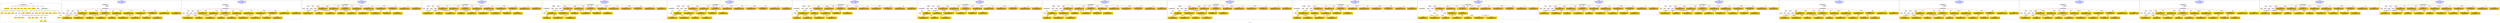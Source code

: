 digraph n0 {
fontcolor="blue"
remincross="true"
label="s21-s-met.json"
subgraph cluster_0 {
label="1-correct model"
n2[style="filled",color="white",fillcolor="lightgray",label="CulturalHeritageObject1"];
n3[shape="plaintext",style="filled",fillcolor="gold",label="dateOfEndOfCreation"];
n4[style="filled",color="white",fillcolor="lightgray",label="Person1"];
n5[shape="plaintext",style="filled",fillcolor="gold",label="dimensions"];
n6[shape="plaintext",style="filled",fillcolor="gold",label="medium"];
n7[shape="plaintext",style="filled",fillcolor="gold",label="creditLine"];
n8[shape="plaintext",style="filled",fillcolor="gold",label="provenance"];
n9[shape="plaintext",style="filled",fillcolor="gold",label="artworkTitle"];
n10[shape="plaintext",style="filled",fillcolor="gold",label="accessionNumber"];
n11[style="filled",color="white",fillcolor="lightgray",label="Concept1"];
n12[style="filled",color="white",fillcolor="lightgray",label="CulturalHeritageObject2"];
n13[shape="plaintext",style="filled",fillcolor="gold",label="dateOfEndOfCreation"];
n14[style="filled",color="white",fillcolor="lightgray",label="Person2"];
n15[shape="plaintext",style="filled",fillcolor="gold",label="dimensions"];
n16[shape="plaintext",style="filled",fillcolor="gold",label="medium"];
n17[shape="plaintext",style="filled",fillcolor="gold",label="creditLine"];
n18[shape="plaintext",style="filled",fillcolor="gold",label="provenance"];
n19[shape="plaintext",style="filled",fillcolor="gold",label="artworkTitle"];
n20[shape="plaintext",style="filled",fillcolor="gold",label="accessionNumber"];
n21[style="filled",color="white",fillcolor="lightgray",label="Concept2"];
n22[shape="plaintext",style="filled",fillcolor="gold",label="nationality"];
n23[shape="plaintext",style="filled",fillcolor="gold",label="birthDate"];
n24[shape="plaintext",style="filled",fillcolor="gold",label="deathDate"];
n25[shape="plaintext",style="filled",fillcolor="gold",label="artistName"];
n26[style="filled",color="white",fillcolor="lightgray",label="Place2"];
n27[style="filled",color="white",fillcolor="lightgray",label="Place1"];
n28[shape="plaintext",style="filled",fillcolor="gold",label="nationality"];
n29[shape="plaintext",style="filled",fillcolor="gold",label="birthDate"];
n30[shape="plaintext",style="filled",fillcolor="gold",label="deathDate"];
n31[shape="plaintext",style="filled",fillcolor="gold",label="artistName"];
n32[style="filled",color="white",fillcolor="lightgray",label="Place3"];
n33[style="filled",color="white",fillcolor="lightgray",label="Place4"];
n34[shape="plaintext",style="filled",fillcolor="gold",label="deathPlace"];
n35[shape="plaintext",style="filled",fillcolor="gold",label="birthPlace"];
n36[shape="plaintext",style="filled",fillcolor="gold",label="birthPlace"];
n37[shape="plaintext",style="filled",fillcolor="gold",label="deathPlace"];
n38[shape="plaintext",style="filled",fillcolor="gold",label="classification"];
n39[shape="plaintext",style="filled",fillcolor="gold",label="classification"];
}
subgraph cluster_1 {
label="candidate 0\nlink coherence:0.8695652173913043\nnode coherence:0.8695652173913043\nconfidence:0.41322597581247855\nmapping score:0.5479674347716313\ncost:121.9995\n-precision:0.39-recall:0.24"
n41[style="filled",color="white",fillcolor="lightgray",label="CulturalHeritageObject1"];
n42[style="filled",color="white",fillcolor="lightgray",label="Person1"];
n43[style="filled",color="white",fillcolor="lightgray",label="Person2"];
n44[style="filled",color="white",fillcolor="lightgray",label="Concept1"];
n45[style="filled",color="white",fillcolor="lightgray",label="Concept2"];
n46[style="filled",color="white",fillcolor="lightgray",label="EuropeanaAggregation1"];
n47[shape="plaintext",style="filled",fillcolor="gold",label="birthDate\n[Person,dateOfDeath,0.416]\n[CulturalHeritageObject,created,0.27]\n[Person,dateOfBirth,0.213]\n[CulturalHeritageObject,title,0.1]"];
n48[shape="plaintext",style="filled",fillcolor="gold",label="creditLine\n[CulturalHeritageObject,provenance,0.719]\n[Person,nameOfThePerson,0.126]\n[CulturalHeritageObject,description,0.084]\n[Document,classLink,0.072]"];
n49[shape="plaintext",style="filled",fillcolor="gold",label="artworkTitle\n[Person,biographicalInformation,0.357]\n[CulturalHeritageObject,description,0.3]\n[CulturalHeritageObject,title,0.189]\n[Concept,prefLabel,0.154]"];
n50[shape="plaintext",style="filled",fillcolor="gold",label="medium\n[CulturalHeritageObject,medium,0.548]\n[CulturalHeritageObject,extent,0.186]\n[CulturalHeritageObject,description,0.137]\n[Person,biographicalInformation,0.128]"];
n51[shape="plaintext",style="filled",fillcolor="gold",label="classification\n[Person,biographicalInformation,0.324]\n[Concept,prefLabel,0.304]\n[CulturalHeritageObject,description,0.208]\n[CulturalHeritageObject,provenance,0.163]"];
n52[shape="plaintext",style="filled",fillcolor="gold",label="dateOfEndOfCreation\n[CulturalHeritageObject,created,0.536]\n[Person,dateOfDeath,0.283]\n[Person,dateOfBirth,0.107]\n[CulturalHeritageObject,accessionNumber,0.075]"];
n53[shape="plaintext",style="filled",fillcolor="gold",label="classification\n[Person,biographicalInformation,0.324]\n[Concept,prefLabel,0.304]\n[CulturalHeritageObject,description,0.208]\n[CulturalHeritageObject,provenance,0.163]"];
n54[shape="plaintext",style="filled",fillcolor="gold",label="birthPlace\n[CulturalHeritageObject,accessionNumber,0.298]\n[CulturalHeritageObject,provenance,0.29]\n[Person,nameOfThePerson,0.221]\n[CulturalHeritageObject,description,0.19]"];
n55[shape="plaintext",style="filled",fillcolor="gold",label="medium\n[CulturalHeritageObject,medium,0.548]\n[CulturalHeritageObject,extent,0.186]\n[CulturalHeritageObject,description,0.137]\n[Person,biographicalInformation,0.128]"];
n56[shape="plaintext",style="filled",fillcolor="gold",label="birthDate\n[Person,dateOfDeath,0.416]\n[CulturalHeritageObject,created,0.27]\n[Person,dateOfBirth,0.213]\n[CulturalHeritageObject,title,0.1]"];
n57[shape="plaintext",style="filled",fillcolor="gold",label="dimensions\n[CulturalHeritageObject,extent,0.803]\n[CulturalHeritageObject,provenance,0.075]\n[CulturalHeritageObject,accessionNumber,0.068]\n[CulturalHeritageObject,description,0.054]"];
n58[shape="plaintext",style="filled",fillcolor="gold",label="birthPlace\n[CulturalHeritageObject,accessionNumber,0.298]\n[CulturalHeritageObject,provenance,0.29]\n[Person,nameOfThePerson,0.221]\n[CulturalHeritageObject,description,0.19]"];
n59[shape="plaintext",style="filled",fillcolor="gold",label="nationality\n[Person,countryAssociatedWithThePerson,0.807]\n[Concept,prefLabel,0.091]\n[CulturalHeritageObject,provenance,0.056]\n[CulturalHeritageObject,title,0.046]"];
n60[shape="plaintext",style="filled",fillcolor="gold",label="creditLine\n[CulturalHeritageObject,provenance,0.46]\n[CulturalHeritageObject,accessionNumber,0.185]\n[CulturalHeritageObject,rights,0.181]\n[Person,nameOfThePerson,0.175]"];
n61[shape="plaintext",style="filled",fillcolor="gold",label="dateOfEndOfCreation\n[CulturalHeritageObject,rightsHolder,0.474]\n[CulturalHeritageObject,created,0.337]\n[Person,dateOfDeath,0.143]\n[Person,dateOfBirth,0.046]"];
n62[shape="plaintext",style="filled",fillcolor="gold",label="dimensions\n[CulturalHeritageObject,extent,0.803]\n[CulturalHeritageObject,provenance,0.075]\n[CulturalHeritageObject,accessionNumber,0.068]\n[CulturalHeritageObject,description,0.054]"];
n63[shape="plaintext",style="filled",fillcolor="gold",label="artworkTitle\n[CulturalHeritageObject,description,0.389]\n[CulturalHeritageObject,title,0.3]\n[Person,biographicalInformation,0.262]\n[CulturalHeritageObject,provenance,0.049]"];
n64[shape="plaintext",style="filled",fillcolor="gold",label="nationality\n[Person,countryAssociatedWithThePerson,0.807]\n[Concept,prefLabel,0.091]\n[CulturalHeritageObject,provenance,0.056]\n[CulturalHeritageObject,title,0.046]"];
}
subgraph cluster_2 {
label="candidate 1\nlink coherence:0.8695652173913043\nnode coherence:0.8695652173913043\nconfidence:0.41322597581247855\nmapping score:0.5479674347716313\ncost:220.9995\n-precision:0.39-recall:0.24"
n66[style="filled",color="white",fillcolor="lightgray",label="CulturalHeritageObject1"];
n67[style="filled",color="white",fillcolor="lightgray",label="Person1"];
n68[style="filled",color="white",fillcolor="lightgray",label="Person2"];
n69[style="filled",color="white",fillcolor="lightgray",label="Concept1"];
n70[style="filled",color="white",fillcolor="lightgray",label="Concept2"];
n71[style="filled",color="white",fillcolor="lightgray",label="EuropeanaAggregation1"];
n72[shape="plaintext",style="filled",fillcolor="gold",label="birthDate\n[Person,dateOfDeath,0.416]\n[CulturalHeritageObject,created,0.27]\n[Person,dateOfBirth,0.213]\n[CulturalHeritageObject,title,0.1]"];
n73[shape="plaintext",style="filled",fillcolor="gold",label="creditLine\n[CulturalHeritageObject,provenance,0.719]\n[Person,nameOfThePerson,0.126]\n[CulturalHeritageObject,description,0.084]\n[Document,classLink,0.072]"];
n74[shape="plaintext",style="filled",fillcolor="gold",label="artworkTitle\n[Person,biographicalInformation,0.357]\n[CulturalHeritageObject,description,0.3]\n[CulturalHeritageObject,title,0.189]\n[Concept,prefLabel,0.154]"];
n75[shape="plaintext",style="filled",fillcolor="gold",label="medium\n[CulturalHeritageObject,medium,0.548]\n[CulturalHeritageObject,extent,0.186]\n[CulturalHeritageObject,description,0.137]\n[Person,biographicalInformation,0.128]"];
n76[shape="plaintext",style="filled",fillcolor="gold",label="classification\n[Person,biographicalInformation,0.324]\n[Concept,prefLabel,0.304]\n[CulturalHeritageObject,description,0.208]\n[CulturalHeritageObject,provenance,0.163]"];
n77[shape="plaintext",style="filled",fillcolor="gold",label="dateOfEndOfCreation\n[CulturalHeritageObject,created,0.536]\n[Person,dateOfDeath,0.283]\n[Person,dateOfBirth,0.107]\n[CulturalHeritageObject,accessionNumber,0.075]"];
n78[shape="plaintext",style="filled",fillcolor="gold",label="classification\n[Person,biographicalInformation,0.324]\n[Concept,prefLabel,0.304]\n[CulturalHeritageObject,description,0.208]\n[CulturalHeritageObject,provenance,0.163]"];
n79[shape="plaintext",style="filled",fillcolor="gold",label="birthPlace\n[CulturalHeritageObject,accessionNumber,0.298]\n[CulturalHeritageObject,provenance,0.29]\n[Person,nameOfThePerson,0.221]\n[CulturalHeritageObject,description,0.19]"];
n80[shape="plaintext",style="filled",fillcolor="gold",label="medium\n[CulturalHeritageObject,medium,0.548]\n[CulturalHeritageObject,extent,0.186]\n[CulturalHeritageObject,description,0.137]\n[Person,biographicalInformation,0.128]"];
n81[shape="plaintext",style="filled",fillcolor="gold",label="birthDate\n[Person,dateOfDeath,0.416]\n[CulturalHeritageObject,created,0.27]\n[Person,dateOfBirth,0.213]\n[CulturalHeritageObject,title,0.1]"];
n82[shape="plaintext",style="filled",fillcolor="gold",label="dimensions\n[CulturalHeritageObject,extent,0.803]\n[CulturalHeritageObject,provenance,0.075]\n[CulturalHeritageObject,accessionNumber,0.068]\n[CulturalHeritageObject,description,0.054]"];
n83[shape="plaintext",style="filled",fillcolor="gold",label="birthPlace\n[CulturalHeritageObject,accessionNumber,0.298]\n[CulturalHeritageObject,provenance,0.29]\n[Person,nameOfThePerson,0.221]\n[CulturalHeritageObject,description,0.19]"];
n84[shape="plaintext",style="filled",fillcolor="gold",label="nationality\n[Person,countryAssociatedWithThePerson,0.807]\n[Concept,prefLabel,0.091]\n[CulturalHeritageObject,provenance,0.056]\n[CulturalHeritageObject,title,0.046]"];
n85[shape="plaintext",style="filled",fillcolor="gold",label="creditLine\n[CulturalHeritageObject,provenance,0.46]\n[CulturalHeritageObject,accessionNumber,0.185]\n[CulturalHeritageObject,rights,0.181]\n[Person,nameOfThePerson,0.175]"];
n86[shape="plaintext",style="filled",fillcolor="gold",label="dateOfEndOfCreation\n[CulturalHeritageObject,rightsHolder,0.474]\n[CulturalHeritageObject,created,0.337]\n[Person,dateOfDeath,0.143]\n[Person,dateOfBirth,0.046]"];
n87[shape="plaintext",style="filled",fillcolor="gold",label="dimensions\n[CulturalHeritageObject,extent,0.803]\n[CulturalHeritageObject,provenance,0.075]\n[CulturalHeritageObject,accessionNumber,0.068]\n[CulturalHeritageObject,description,0.054]"];
n88[shape="plaintext",style="filled",fillcolor="gold",label="artworkTitle\n[CulturalHeritageObject,description,0.389]\n[CulturalHeritageObject,title,0.3]\n[Person,biographicalInformation,0.262]\n[CulturalHeritageObject,provenance,0.049]"];
n89[shape="plaintext",style="filled",fillcolor="gold",label="nationality\n[Person,countryAssociatedWithThePerson,0.807]\n[Concept,prefLabel,0.091]\n[CulturalHeritageObject,provenance,0.056]\n[CulturalHeritageObject,title,0.046]"];
}
subgraph cluster_3 {
label="candidate 10\nlink coherence:0.8181818181818182\nnode coherence:0.8695652173913043\nconfidence:0.41322597581247855\nmapping score:0.5479674347716313\ncost:219.99969\n-precision:0.41-recall:0.24"
n91[style="filled",color="white",fillcolor="lightgray",label="CulturalHeritageObject1"];
n92[style="filled",color="white",fillcolor="lightgray",label="Person1"];
n93[style="filled",color="white",fillcolor="lightgray",label="Person2"];
n94[style="filled",color="white",fillcolor="lightgray",label="Concept1"];
n95[style="filled",color="white",fillcolor="lightgray",label="Concept2"];
n96[shape="plaintext",style="filled",fillcolor="gold",label="birthDate\n[Person,dateOfDeath,0.416]\n[CulturalHeritageObject,created,0.27]\n[Person,dateOfBirth,0.213]\n[CulturalHeritageObject,title,0.1]"];
n97[shape="plaintext",style="filled",fillcolor="gold",label="creditLine\n[CulturalHeritageObject,provenance,0.719]\n[Person,nameOfThePerson,0.126]\n[CulturalHeritageObject,description,0.084]\n[Document,classLink,0.072]"];
n98[shape="plaintext",style="filled",fillcolor="gold",label="artworkTitle\n[Person,biographicalInformation,0.357]\n[CulturalHeritageObject,description,0.3]\n[CulturalHeritageObject,title,0.189]\n[Concept,prefLabel,0.154]"];
n99[shape="plaintext",style="filled",fillcolor="gold",label="medium\n[CulturalHeritageObject,medium,0.548]\n[CulturalHeritageObject,extent,0.186]\n[CulturalHeritageObject,description,0.137]\n[Person,biographicalInformation,0.128]"];
n100[shape="plaintext",style="filled",fillcolor="gold",label="classification\n[Person,biographicalInformation,0.324]\n[Concept,prefLabel,0.304]\n[CulturalHeritageObject,description,0.208]\n[CulturalHeritageObject,provenance,0.163]"];
n101[shape="plaintext",style="filled",fillcolor="gold",label="dateOfEndOfCreation\n[CulturalHeritageObject,created,0.536]\n[Person,dateOfDeath,0.283]\n[Person,dateOfBirth,0.107]\n[CulturalHeritageObject,accessionNumber,0.075]"];
n102[shape="plaintext",style="filled",fillcolor="gold",label="classification\n[Person,biographicalInformation,0.324]\n[Concept,prefLabel,0.304]\n[CulturalHeritageObject,description,0.208]\n[CulturalHeritageObject,provenance,0.163]"];
n103[shape="plaintext",style="filled",fillcolor="gold",label="birthPlace\n[CulturalHeritageObject,accessionNumber,0.298]\n[CulturalHeritageObject,provenance,0.29]\n[Person,nameOfThePerson,0.221]\n[CulturalHeritageObject,description,0.19]"];
n104[shape="plaintext",style="filled",fillcolor="gold",label="medium\n[CulturalHeritageObject,medium,0.548]\n[CulturalHeritageObject,extent,0.186]\n[CulturalHeritageObject,description,0.137]\n[Person,biographicalInformation,0.128]"];
n105[shape="plaintext",style="filled",fillcolor="gold",label="birthDate\n[Person,dateOfDeath,0.416]\n[CulturalHeritageObject,created,0.27]\n[Person,dateOfBirth,0.213]\n[CulturalHeritageObject,title,0.1]"];
n106[shape="plaintext",style="filled",fillcolor="gold",label="dimensions\n[CulturalHeritageObject,extent,0.803]\n[CulturalHeritageObject,provenance,0.075]\n[CulturalHeritageObject,accessionNumber,0.068]\n[CulturalHeritageObject,description,0.054]"];
n107[shape="plaintext",style="filled",fillcolor="gold",label="birthPlace\n[CulturalHeritageObject,accessionNumber,0.298]\n[CulturalHeritageObject,provenance,0.29]\n[Person,nameOfThePerson,0.221]\n[CulturalHeritageObject,description,0.19]"];
n108[shape="plaintext",style="filled",fillcolor="gold",label="nationality\n[Person,countryAssociatedWithThePerson,0.807]\n[Concept,prefLabel,0.091]\n[CulturalHeritageObject,provenance,0.056]\n[CulturalHeritageObject,title,0.046]"];
n109[shape="plaintext",style="filled",fillcolor="gold",label="creditLine\n[CulturalHeritageObject,provenance,0.46]\n[CulturalHeritageObject,accessionNumber,0.185]\n[CulturalHeritageObject,rights,0.181]\n[Person,nameOfThePerson,0.175]"];
n110[shape="plaintext",style="filled",fillcolor="gold",label="dateOfEndOfCreation\n[CulturalHeritageObject,rightsHolder,0.474]\n[CulturalHeritageObject,created,0.337]\n[Person,dateOfDeath,0.143]\n[Person,dateOfBirth,0.046]"];
n111[shape="plaintext",style="filled",fillcolor="gold",label="dimensions\n[CulturalHeritageObject,extent,0.803]\n[CulturalHeritageObject,provenance,0.075]\n[CulturalHeritageObject,accessionNumber,0.068]\n[CulturalHeritageObject,description,0.054]"];
n112[shape="plaintext",style="filled",fillcolor="gold",label="artworkTitle\n[CulturalHeritageObject,description,0.389]\n[CulturalHeritageObject,title,0.3]\n[Person,biographicalInformation,0.262]\n[CulturalHeritageObject,provenance,0.049]"];
n113[shape="plaintext",style="filled",fillcolor="gold",label="nationality\n[Person,countryAssociatedWithThePerson,0.807]\n[Concept,prefLabel,0.091]\n[CulturalHeritageObject,provenance,0.056]\n[CulturalHeritageObject,title,0.046]"];
}
subgraph cluster_4 {
label="candidate 11\nlink coherence:0.8181818181818182\nnode coherence:0.8695652173913043\nconfidence:0.41322597581247855\nmapping score:0.5479674347716313\ncost:219.99972\n-precision:0.36-recall:0.22"
n115[style="filled",color="white",fillcolor="lightgray",label="CulturalHeritageObject1"];
n116[style="filled",color="white",fillcolor="lightgray",label="Person1"];
n117[style="filled",color="white",fillcolor="lightgray",label="Person2"];
n118[style="filled",color="white",fillcolor="lightgray",label="Concept1"];
n119[style="filled",color="white",fillcolor="lightgray",label="Concept2"];
n120[shape="plaintext",style="filled",fillcolor="gold",label="birthDate\n[Person,dateOfDeath,0.416]\n[CulturalHeritageObject,created,0.27]\n[Person,dateOfBirth,0.213]\n[CulturalHeritageObject,title,0.1]"];
n121[shape="plaintext",style="filled",fillcolor="gold",label="creditLine\n[CulturalHeritageObject,provenance,0.719]\n[Person,nameOfThePerson,0.126]\n[CulturalHeritageObject,description,0.084]\n[Document,classLink,0.072]"];
n122[shape="plaintext",style="filled",fillcolor="gold",label="artworkTitle\n[Person,biographicalInformation,0.357]\n[CulturalHeritageObject,description,0.3]\n[CulturalHeritageObject,title,0.189]\n[Concept,prefLabel,0.154]"];
n123[shape="plaintext",style="filled",fillcolor="gold",label="medium\n[CulturalHeritageObject,medium,0.548]\n[CulturalHeritageObject,extent,0.186]\n[CulturalHeritageObject,description,0.137]\n[Person,biographicalInformation,0.128]"];
n124[shape="plaintext",style="filled",fillcolor="gold",label="classification\n[Person,biographicalInformation,0.324]\n[Concept,prefLabel,0.304]\n[CulturalHeritageObject,description,0.208]\n[CulturalHeritageObject,provenance,0.163]"];
n125[shape="plaintext",style="filled",fillcolor="gold",label="dateOfEndOfCreation\n[CulturalHeritageObject,created,0.536]\n[Person,dateOfDeath,0.283]\n[Person,dateOfBirth,0.107]\n[CulturalHeritageObject,accessionNumber,0.075]"];
n126[shape="plaintext",style="filled",fillcolor="gold",label="classification\n[Person,biographicalInformation,0.324]\n[Concept,prefLabel,0.304]\n[CulturalHeritageObject,description,0.208]\n[CulturalHeritageObject,provenance,0.163]"];
n127[shape="plaintext",style="filled",fillcolor="gold",label="birthPlace\n[CulturalHeritageObject,accessionNumber,0.298]\n[CulturalHeritageObject,provenance,0.29]\n[Person,nameOfThePerson,0.221]\n[CulturalHeritageObject,description,0.19]"];
n128[shape="plaintext",style="filled",fillcolor="gold",label="medium\n[CulturalHeritageObject,medium,0.548]\n[CulturalHeritageObject,extent,0.186]\n[CulturalHeritageObject,description,0.137]\n[Person,biographicalInformation,0.128]"];
n129[shape="plaintext",style="filled",fillcolor="gold",label="birthDate\n[Person,dateOfDeath,0.416]\n[CulturalHeritageObject,created,0.27]\n[Person,dateOfBirth,0.213]\n[CulturalHeritageObject,title,0.1]"];
n130[shape="plaintext",style="filled",fillcolor="gold",label="dimensions\n[CulturalHeritageObject,extent,0.803]\n[CulturalHeritageObject,provenance,0.075]\n[CulturalHeritageObject,accessionNumber,0.068]\n[CulturalHeritageObject,description,0.054]"];
n131[shape="plaintext",style="filled",fillcolor="gold",label="birthPlace\n[CulturalHeritageObject,accessionNumber,0.298]\n[CulturalHeritageObject,provenance,0.29]\n[Person,nameOfThePerson,0.221]\n[CulturalHeritageObject,description,0.19]"];
n132[shape="plaintext",style="filled",fillcolor="gold",label="nationality\n[Person,countryAssociatedWithThePerson,0.807]\n[Concept,prefLabel,0.091]\n[CulturalHeritageObject,provenance,0.056]\n[CulturalHeritageObject,title,0.046]"];
n133[shape="plaintext",style="filled",fillcolor="gold",label="creditLine\n[CulturalHeritageObject,provenance,0.46]\n[CulturalHeritageObject,accessionNumber,0.185]\n[CulturalHeritageObject,rights,0.181]\n[Person,nameOfThePerson,0.175]"];
n134[shape="plaintext",style="filled",fillcolor="gold",label="dateOfEndOfCreation\n[CulturalHeritageObject,rightsHolder,0.474]\n[CulturalHeritageObject,created,0.337]\n[Person,dateOfDeath,0.143]\n[Person,dateOfBirth,0.046]"];
n135[shape="plaintext",style="filled",fillcolor="gold",label="dimensions\n[CulturalHeritageObject,extent,0.803]\n[CulturalHeritageObject,provenance,0.075]\n[CulturalHeritageObject,accessionNumber,0.068]\n[CulturalHeritageObject,description,0.054]"];
n136[shape="plaintext",style="filled",fillcolor="gold",label="artworkTitle\n[CulturalHeritageObject,description,0.389]\n[CulturalHeritageObject,title,0.3]\n[Person,biographicalInformation,0.262]\n[CulturalHeritageObject,provenance,0.049]"];
n137[shape="plaintext",style="filled",fillcolor="gold",label="nationality\n[Person,countryAssociatedWithThePerson,0.807]\n[Concept,prefLabel,0.091]\n[CulturalHeritageObject,provenance,0.056]\n[CulturalHeritageObject,title,0.046]"];
}
subgraph cluster_5 {
label="candidate 12\nlink coherence:0.782608695652174\nnode coherence:0.8695652173913043\nconfidence:0.41322597581247855\nmapping score:0.5479674347716313\ncost:220.99968\n-precision:0.43-recall:0.27"
n139[style="filled",color="white",fillcolor="lightgray",label="CulturalHeritageObject1"];
n140[style="filled",color="white",fillcolor="lightgray",label="CulturalHeritageObject2"];
n141[style="filled",color="white",fillcolor="lightgray",label="Person1"];
n142[style="filled",color="white",fillcolor="lightgray",label="Concept1"];
n143[style="filled",color="white",fillcolor="lightgray",label="Concept2"];
n144[style="filled",color="white",fillcolor="lightgray",label="Person2"];
n145[shape="plaintext",style="filled",fillcolor="gold",label="birthDate\n[Person,dateOfDeath,0.416]\n[CulturalHeritageObject,created,0.27]\n[Person,dateOfBirth,0.213]\n[CulturalHeritageObject,title,0.1]"];
n146[shape="plaintext",style="filled",fillcolor="gold",label="creditLine\n[CulturalHeritageObject,provenance,0.719]\n[Person,nameOfThePerson,0.126]\n[CulturalHeritageObject,description,0.084]\n[Document,classLink,0.072]"];
n147[shape="plaintext",style="filled",fillcolor="gold",label="artworkTitle\n[Person,biographicalInformation,0.357]\n[CulturalHeritageObject,description,0.3]\n[CulturalHeritageObject,title,0.189]\n[Concept,prefLabel,0.154]"];
n148[shape="plaintext",style="filled",fillcolor="gold",label="medium\n[CulturalHeritageObject,medium,0.548]\n[CulturalHeritageObject,extent,0.186]\n[CulturalHeritageObject,description,0.137]\n[Person,biographicalInformation,0.128]"];
n149[shape="plaintext",style="filled",fillcolor="gold",label="classification\n[Person,biographicalInformation,0.324]\n[Concept,prefLabel,0.304]\n[CulturalHeritageObject,description,0.208]\n[CulturalHeritageObject,provenance,0.163]"];
n150[shape="plaintext",style="filled",fillcolor="gold",label="dateOfEndOfCreation\n[CulturalHeritageObject,created,0.536]\n[Person,dateOfDeath,0.283]\n[Person,dateOfBirth,0.107]\n[CulturalHeritageObject,accessionNumber,0.075]"];
n151[shape="plaintext",style="filled",fillcolor="gold",label="classification\n[Person,biographicalInformation,0.324]\n[Concept,prefLabel,0.304]\n[CulturalHeritageObject,description,0.208]\n[CulturalHeritageObject,provenance,0.163]"];
n152[shape="plaintext",style="filled",fillcolor="gold",label="birthPlace\n[CulturalHeritageObject,accessionNumber,0.298]\n[CulturalHeritageObject,provenance,0.29]\n[Person,nameOfThePerson,0.221]\n[CulturalHeritageObject,description,0.19]"];
n153[shape="plaintext",style="filled",fillcolor="gold",label="medium\n[CulturalHeritageObject,medium,0.548]\n[CulturalHeritageObject,extent,0.186]\n[CulturalHeritageObject,description,0.137]\n[Person,biographicalInformation,0.128]"];
n154[shape="plaintext",style="filled",fillcolor="gold",label="birthDate\n[Person,dateOfDeath,0.416]\n[CulturalHeritageObject,created,0.27]\n[Person,dateOfBirth,0.213]\n[CulturalHeritageObject,title,0.1]"];
n155[shape="plaintext",style="filled",fillcolor="gold",label="dimensions\n[CulturalHeritageObject,extent,0.803]\n[CulturalHeritageObject,provenance,0.075]\n[CulturalHeritageObject,accessionNumber,0.068]\n[CulturalHeritageObject,description,0.054]"];
n156[shape="plaintext",style="filled",fillcolor="gold",label="birthPlace\n[CulturalHeritageObject,accessionNumber,0.298]\n[CulturalHeritageObject,provenance,0.29]\n[Person,nameOfThePerson,0.221]\n[CulturalHeritageObject,description,0.19]"];
n157[shape="plaintext",style="filled",fillcolor="gold",label="nationality\n[Person,countryAssociatedWithThePerson,0.807]\n[Concept,prefLabel,0.091]\n[CulturalHeritageObject,provenance,0.056]\n[CulturalHeritageObject,title,0.046]"];
n158[shape="plaintext",style="filled",fillcolor="gold",label="creditLine\n[CulturalHeritageObject,provenance,0.46]\n[CulturalHeritageObject,accessionNumber,0.185]\n[CulturalHeritageObject,rights,0.181]\n[Person,nameOfThePerson,0.175]"];
n159[shape="plaintext",style="filled",fillcolor="gold",label="dateOfEndOfCreation\n[CulturalHeritageObject,rightsHolder,0.474]\n[CulturalHeritageObject,created,0.337]\n[Person,dateOfDeath,0.143]\n[Person,dateOfBirth,0.046]"];
n160[shape="plaintext",style="filled",fillcolor="gold",label="dimensions\n[CulturalHeritageObject,extent,0.803]\n[CulturalHeritageObject,provenance,0.075]\n[CulturalHeritageObject,accessionNumber,0.068]\n[CulturalHeritageObject,description,0.054]"];
n161[shape="plaintext",style="filled",fillcolor="gold",label="artworkTitle\n[CulturalHeritageObject,description,0.389]\n[CulturalHeritageObject,title,0.3]\n[Person,biographicalInformation,0.262]\n[CulturalHeritageObject,provenance,0.049]"];
n162[shape="plaintext",style="filled",fillcolor="gold",label="nationality\n[Person,countryAssociatedWithThePerson,0.807]\n[Concept,prefLabel,0.091]\n[CulturalHeritageObject,provenance,0.056]\n[CulturalHeritageObject,title,0.046]"];
}
subgraph cluster_6 {
label="candidate 13\nlink coherence:0.782608695652174\nnode coherence:0.8695652173913043\nconfidence:0.41322597581247855\nmapping score:0.5479674347716313\ncost:220.99989\n-precision:0.39-recall:0.24"
n164[style="filled",color="white",fillcolor="lightgray",label="CulturalHeritageObject1"];
n165[style="filled",color="white",fillcolor="lightgray",label="CulturalHeritageObject2"];
n166[style="filled",color="white",fillcolor="lightgray",label="Person2"];
n167[style="filled",color="white",fillcolor="lightgray",label="Concept1"];
n168[style="filled",color="white",fillcolor="lightgray",label="Concept2"];
n169[style="filled",color="white",fillcolor="lightgray",label="Person1"];
n170[shape="plaintext",style="filled",fillcolor="gold",label="birthDate\n[Person,dateOfDeath,0.416]\n[CulturalHeritageObject,created,0.27]\n[Person,dateOfBirth,0.213]\n[CulturalHeritageObject,title,0.1]"];
n171[shape="plaintext",style="filled",fillcolor="gold",label="creditLine\n[CulturalHeritageObject,provenance,0.719]\n[Person,nameOfThePerson,0.126]\n[CulturalHeritageObject,description,0.084]\n[Document,classLink,0.072]"];
n172[shape="plaintext",style="filled",fillcolor="gold",label="artworkTitle\n[Person,biographicalInformation,0.357]\n[CulturalHeritageObject,description,0.3]\n[CulturalHeritageObject,title,0.189]\n[Concept,prefLabel,0.154]"];
n173[shape="plaintext",style="filled",fillcolor="gold",label="medium\n[CulturalHeritageObject,medium,0.548]\n[CulturalHeritageObject,extent,0.186]\n[CulturalHeritageObject,description,0.137]\n[Person,biographicalInformation,0.128]"];
n174[shape="plaintext",style="filled",fillcolor="gold",label="classification\n[Person,biographicalInformation,0.324]\n[Concept,prefLabel,0.304]\n[CulturalHeritageObject,description,0.208]\n[CulturalHeritageObject,provenance,0.163]"];
n175[shape="plaintext",style="filled",fillcolor="gold",label="dateOfEndOfCreation\n[CulturalHeritageObject,created,0.536]\n[Person,dateOfDeath,0.283]\n[Person,dateOfBirth,0.107]\n[CulturalHeritageObject,accessionNumber,0.075]"];
n176[shape="plaintext",style="filled",fillcolor="gold",label="classification\n[Person,biographicalInformation,0.324]\n[Concept,prefLabel,0.304]\n[CulturalHeritageObject,description,0.208]\n[CulturalHeritageObject,provenance,0.163]"];
n177[shape="plaintext",style="filled",fillcolor="gold",label="birthPlace\n[CulturalHeritageObject,accessionNumber,0.298]\n[CulturalHeritageObject,provenance,0.29]\n[Person,nameOfThePerson,0.221]\n[CulturalHeritageObject,description,0.19]"];
n178[shape="plaintext",style="filled",fillcolor="gold",label="medium\n[CulturalHeritageObject,medium,0.548]\n[CulturalHeritageObject,extent,0.186]\n[CulturalHeritageObject,description,0.137]\n[Person,biographicalInformation,0.128]"];
n179[shape="plaintext",style="filled",fillcolor="gold",label="birthDate\n[Person,dateOfDeath,0.416]\n[CulturalHeritageObject,created,0.27]\n[Person,dateOfBirth,0.213]\n[CulturalHeritageObject,title,0.1]"];
n180[shape="plaintext",style="filled",fillcolor="gold",label="dimensions\n[CulturalHeritageObject,extent,0.803]\n[CulturalHeritageObject,provenance,0.075]\n[CulturalHeritageObject,accessionNumber,0.068]\n[CulturalHeritageObject,description,0.054]"];
n181[shape="plaintext",style="filled",fillcolor="gold",label="birthPlace\n[CulturalHeritageObject,accessionNumber,0.298]\n[CulturalHeritageObject,provenance,0.29]\n[Person,nameOfThePerson,0.221]\n[CulturalHeritageObject,description,0.19]"];
n182[shape="plaintext",style="filled",fillcolor="gold",label="nationality\n[Person,countryAssociatedWithThePerson,0.807]\n[Concept,prefLabel,0.091]\n[CulturalHeritageObject,provenance,0.056]\n[CulturalHeritageObject,title,0.046]"];
n183[shape="plaintext",style="filled",fillcolor="gold",label="creditLine\n[CulturalHeritageObject,provenance,0.46]\n[CulturalHeritageObject,accessionNumber,0.185]\n[CulturalHeritageObject,rights,0.181]\n[Person,nameOfThePerson,0.175]"];
n184[shape="plaintext",style="filled",fillcolor="gold",label="dateOfEndOfCreation\n[CulturalHeritageObject,rightsHolder,0.474]\n[CulturalHeritageObject,created,0.337]\n[Person,dateOfDeath,0.143]\n[Person,dateOfBirth,0.046]"];
n185[shape="plaintext",style="filled",fillcolor="gold",label="dimensions\n[CulturalHeritageObject,extent,0.803]\n[CulturalHeritageObject,provenance,0.075]\n[CulturalHeritageObject,accessionNumber,0.068]\n[CulturalHeritageObject,description,0.054]"];
n186[shape="plaintext",style="filled",fillcolor="gold",label="artworkTitle\n[CulturalHeritageObject,description,0.389]\n[CulturalHeritageObject,title,0.3]\n[Person,biographicalInformation,0.262]\n[CulturalHeritageObject,provenance,0.049]"];
n187[shape="plaintext",style="filled",fillcolor="gold",label="nationality\n[Person,countryAssociatedWithThePerson,0.807]\n[Concept,prefLabel,0.091]\n[CulturalHeritageObject,provenance,0.056]\n[CulturalHeritageObject,title,0.046]"];
}
subgraph cluster_7 {
label="candidate 14\nlink coherence:0.782608695652174\nnode coherence:0.8695652173913043\nconfidence:0.41322597581247855\nmapping score:0.5479674347716313\ncost:319.99968\n-precision:0.43-recall:0.27"
n189[style="filled",color="white",fillcolor="lightgray",label="CulturalHeritageObject1"];
n190[style="filled",color="white",fillcolor="lightgray",label="CulturalHeritageObject2"];
n191[style="filled",color="white",fillcolor="lightgray",label="Person1"];
n192[style="filled",color="white",fillcolor="lightgray",label="Concept1"];
n193[style="filled",color="white",fillcolor="lightgray",label="Concept2"];
n194[style="filled",color="white",fillcolor="lightgray",label="Person2"];
n195[shape="plaintext",style="filled",fillcolor="gold",label="birthDate\n[Person,dateOfDeath,0.416]\n[CulturalHeritageObject,created,0.27]\n[Person,dateOfBirth,0.213]\n[CulturalHeritageObject,title,0.1]"];
n196[shape="plaintext",style="filled",fillcolor="gold",label="creditLine\n[CulturalHeritageObject,provenance,0.719]\n[Person,nameOfThePerson,0.126]\n[CulturalHeritageObject,description,0.084]\n[Document,classLink,0.072]"];
n197[shape="plaintext",style="filled",fillcolor="gold",label="artworkTitle\n[Person,biographicalInformation,0.357]\n[CulturalHeritageObject,description,0.3]\n[CulturalHeritageObject,title,0.189]\n[Concept,prefLabel,0.154]"];
n198[shape="plaintext",style="filled",fillcolor="gold",label="medium\n[CulturalHeritageObject,medium,0.548]\n[CulturalHeritageObject,extent,0.186]\n[CulturalHeritageObject,description,0.137]\n[Person,biographicalInformation,0.128]"];
n199[shape="plaintext",style="filled",fillcolor="gold",label="classification\n[Person,biographicalInformation,0.324]\n[Concept,prefLabel,0.304]\n[CulturalHeritageObject,description,0.208]\n[CulturalHeritageObject,provenance,0.163]"];
n200[shape="plaintext",style="filled",fillcolor="gold",label="dateOfEndOfCreation\n[CulturalHeritageObject,created,0.536]\n[Person,dateOfDeath,0.283]\n[Person,dateOfBirth,0.107]\n[CulturalHeritageObject,accessionNumber,0.075]"];
n201[shape="plaintext",style="filled",fillcolor="gold",label="classification\n[Person,biographicalInformation,0.324]\n[Concept,prefLabel,0.304]\n[CulturalHeritageObject,description,0.208]\n[CulturalHeritageObject,provenance,0.163]"];
n202[shape="plaintext",style="filled",fillcolor="gold",label="birthPlace\n[CulturalHeritageObject,accessionNumber,0.298]\n[CulturalHeritageObject,provenance,0.29]\n[Person,nameOfThePerson,0.221]\n[CulturalHeritageObject,description,0.19]"];
n203[shape="plaintext",style="filled",fillcolor="gold",label="medium\n[CulturalHeritageObject,medium,0.548]\n[CulturalHeritageObject,extent,0.186]\n[CulturalHeritageObject,description,0.137]\n[Person,biographicalInformation,0.128]"];
n204[shape="plaintext",style="filled",fillcolor="gold",label="birthDate\n[Person,dateOfDeath,0.416]\n[CulturalHeritageObject,created,0.27]\n[Person,dateOfBirth,0.213]\n[CulturalHeritageObject,title,0.1]"];
n205[shape="plaintext",style="filled",fillcolor="gold",label="dimensions\n[CulturalHeritageObject,extent,0.803]\n[CulturalHeritageObject,provenance,0.075]\n[CulturalHeritageObject,accessionNumber,0.068]\n[CulturalHeritageObject,description,0.054]"];
n206[shape="plaintext",style="filled",fillcolor="gold",label="birthPlace\n[CulturalHeritageObject,accessionNumber,0.298]\n[CulturalHeritageObject,provenance,0.29]\n[Person,nameOfThePerson,0.221]\n[CulturalHeritageObject,description,0.19]"];
n207[shape="plaintext",style="filled",fillcolor="gold",label="nationality\n[Person,countryAssociatedWithThePerson,0.807]\n[Concept,prefLabel,0.091]\n[CulturalHeritageObject,provenance,0.056]\n[CulturalHeritageObject,title,0.046]"];
n208[shape="plaintext",style="filled",fillcolor="gold",label="creditLine\n[CulturalHeritageObject,provenance,0.46]\n[CulturalHeritageObject,accessionNumber,0.185]\n[CulturalHeritageObject,rights,0.181]\n[Person,nameOfThePerson,0.175]"];
n209[shape="plaintext",style="filled",fillcolor="gold",label="dateOfEndOfCreation\n[CulturalHeritageObject,rightsHolder,0.474]\n[CulturalHeritageObject,created,0.337]\n[Person,dateOfDeath,0.143]\n[Person,dateOfBirth,0.046]"];
n210[shape="plaintext",style="filled",fillcolor="gold",label="dimensions\n[CulturalHeritageObject,extent,0.803]\n[CulturalHeritageObject,provenance,0.075]\n[CulturalHeritageObject,accessionNumber,0.068]\n[CulturalHeritageObject,description,0.054]"];
n211[shape="plaintext",style="filled",fillcolor="gold",label="artworkTitle\n[CulturalHeritageObject,description,0.389]\n[CulturalHeritageObject,title,0.3]\n[Person,biographicalInformation,0.262]\n[CulturalHeritageObject,provenance,0.049]"];
n212[shape="plaintext",style="filled",fillcolor="gold",label="nationality\n[Person,countryAssociatedWithThePerson,0.807]\n[Concept,prefLabel,0.091]\n[CulturalHeritageObject,provenance,0.056]\n[CulturalHeritageObject,title,0.046]"];
}
subgraph cluster_8 {
label="candidate 15\nlink coherence:0.782608695652174\nnode coherence:0.8695652173913043\nconfidence:0.41322597581247855\nmapping score:0.5479674347716313\ncost:319.99989\n-precision:0.39-recall:0.24"
n214[style="filled",color="white",fillcolor="lightgray",label="CulturalHeritageObject1"];
n215[style="filled",color="white",fillcolor="lightgray",label="CulturalHeritageObject2"];
n216[style="filled",color="white",fillcolor="lightgray",label="Person2"];
n217[style="filled",color="white",fillcolor="lightgray",label="Concept1"];
n218[style="filled",color="white",fillcolor="lightgray",label="Concept2"];
n219[style="filled",color="white",fillcolor="lightgray",label="Person1"];
n220[shape="plaintext",style="filled",fillcolor="gold",label="birthDate\n[Person,dateOfDeath,0.416]\n[CulturalHeritageObject,created,0.27]\n[Person,dateOfBirth,0.213]\n[CulturalHeritageObject,title,0.1]"];
n221[shape="plaintext",style="filled",fillcolor="gold",label="creditLine\n[CulturalHeritageObject,provenance,0.719]\n[Person,nameOfThePerson,0.126]\n[CulturalHeritageObject,description,0.084]\n[Document,classLink,0.072]"];
n222[shape="plaintext",style="filled",fillcolor="gold",label="artworkTitle\n[Person,biographicalInformation,0.357]\n[CulturalHeritageObject,description,0.3]\n[CulturalHeritageObject,title,0.189]\n[Concept,prefLabel,0.154]"];
n223[shape="plaintext",style="filled",fillcolor="gold",label="medium\n[CulturalHeritageObject,medium,0.548]\n[CulturalHeritageObject,extent,0.186]\n[CulturalHeritageObject,description,0.137]\n[Person,biographicalInformation,0.128]"];
n224[shape="plaintext",style="filled",fillcolor="gold",label="classification\n[Person,biographicalInformation,0.324]\n[Concept,prefLabel,0.304]\n[CulturalHeritageObject,description,0.208]\n[CulturalHeritageObject,provenance,0.163]"];
n225[shape="plaintext",style="filled",fillcolor="gold",label="dateOfEndOfCreation\n[CulturalHeritageObject,created,0.536]\n[Person,dateOfDeath,0.283]\n[Person,dateOfBirth,0.107]\n[CulturalHeritageObject,accessionNumber,0.075]"];
n226[shape="plaintext",style="filled",fillcolor="gold",label="classification\n[Person,biographicalInformation,0.324]\n[Concept,prefLabel,0.304]\n[CulturalHeritageObject,description,0.208]\n[CulturalHeritageObject,provenance,0.163]"];
n227[shape="plaintext",style="filled",fillcolor="gold",label="birthPlace\n[CulturalHeritageObject,accessionNumber,0.298]\n[CulturalHeritageObject,provenance,0.29]\n[Person,nameOfThePerson,0.221]\n[CulturalHeritageObject,description,0.19]"];
n228[shape="plaintext",style="filled",fillcolor="gold",label="medium\n[CulturalHeritageObject,medium,0.548]\n[CulturalHeritageObject,extent,0.186]\n[CulturalHeritageObject,description,0.137]\n[Person,biographicalInformation,0.128]"];
n229[shape="plaintext",style="filled",fillcolor="gold",label="birthDate\n[Person,dateOfDeath,0.416]\n[CulturalHeritageObject,created,0.27]\n[Person,dateOfBirth,0.213]\n[CulturalHeritageObject,title,0.1]"];
n230[shape="plaintext",style="filled",fillcolor="gold",label="dimensions\n[CulturalHeritageObject,extent,0.803]\n[CulturalHeritageObject,provenance,0.075]\n[CulturalHeritageObject,accessionNumber,0.068]\n[CulturalHeritageObject,description,0.054]"];
n231[shape="plaintext",style="filled",fillcolor="gold",label="birthPlace\n[CulturalHeritageObject,accessionNumber,0.298]\n[CulturalHeritageObject,provenance,0.29]\n[Person,nameOfThePerson,0.221]\n[CulturalHeritageObject,description,0.19]"];
n232[shape="plaintext",style="filled",fillcolor="gold",label="nationality\n[Person,countryAssociatedWithThePerson,0.807]\n[Concept,prefLabel,0.091]\n[CulturalHeritageObject,provenance,0.056]\n[CulturalHeritageObject,title,0.046]"];
n233[shape="plaintext",style="filled",fillcolor="gold",label="creditLine\n[CulturalHeritageObject,provenance,0.46]\n[CulturalHeritageObject,accessionNumber,0.185]\n[CulturalHeritageObject,rights,0.181]\n[Person,nameOfThePerson,0.175]"];
n234[shape="plaintext",style="filled",fillcolor="gold",label="dateOfEndOfCreation\n[CulturalHeritageObject,rightsHolder,0.474]\n[CulturalHeritageObject,created,0.337]\n[Person,dateOfDeath,0.143]\n[Person,dateOfBirth,0.046]"];
n235[shape="plaintext",style="filled",fillcolor="gold",label="dimensions\n[CulturalHeritageObject,extent,0.803]\n[CulturalHeritageObject,provenance,0.075]\n[CulturalHeritageObject,accessionNumber,0.068]\n[CulturalHeritageObject,description,0.054]"];
n236[shape="plaintext",style="filled",fillcolor="gold",label="artworkTitle\n[CulturalHeritageObject,description,0.389]\n[CulturalHeritageObject,title,0.3]\n[Person,biographicalInformation,0.262]\n[CulturalHeritageObject,provenance,0.049]"];
n237[shape="plaintext",style="filled",fillcolor="gold",label="nationality\n[Person,countryAssociatedWithThePerson,0.807]\n[Concept,prefLabel,0.091]\n[CulturalHeritageObject,provenance,0.056]\n[CulturalHeritageObject,title,0.046]"];
}
subgraph cluster_9 {
label="candidate 16\nlink coherence:0.7391304347826086\nnode coherence:0.8695652173913043\nconfidence:0.41322597581247855\nmapping score:0.5479674347716313\ncost:220.99971\n-precision:0.39-recall:0.24"
n239[style="filled",color="white",fillcolor="lightgray",label="CulturalHeritageObject1"];
n240[style="filled",color="white",fillcolor="lightgray",label="CulturalHeritageObject2"];
n241[style="filled",color="white",fillcolor="lightgray",label="Person1"];
n242[style="filled",color="white",fillcolor="lightgray",label="Concept1"];
n243[style="filled",color="white",fillcolor="lightgray",label="Concept2"];
n244[style="filled",color="white",fillcolor="lightgray",label="Person2"];
n245[shape="plaintext",style="filled",fillcolor="gold",label="birthDate\n[Person,dateOfDeath,0.416]\n[CulturalHeritageObject,created,0.27]\n[Person,dateOfBirth,0.213]\n[CulturalHeritageObject,title,0.1]"];
n246[shape="plaintext",style="filled",fillcolor="gold",label="creditLine\n[CulturalHeritageObject,provenance,0.719]\n[Person,nameOfThePerson,0.126]\n[CulturalHeritageObject,description,0.084]\n[Document,classLink,0.072]"];
n247[shape="plaintext",style="filled",fillcolor="gold",label="artworkTitle\n[Person,biographicalInformation,0.357]\n[CulturalHeritageObject,description,0.3]\n[CulturalHeritageObject,title,0.189]\n[Concept,prefLabel,0.154]"];
n248[shape="plaintext",style="filled",fillcolor="gold",label="medium\n[CulturalHeritageObject,medium,0.548]\n[CulturalHeritageObject,extent,0.186]\n[CulturalHeritageObject,description,0.137]\n[Person,biographicalInformation,0.128]"];
n249[shape="plaintext",style="filled",fillcolor="gold",label="classification\n[Person,biographicalInformation,0.324]\n[Concept,prefLabel,0.304]\n[CulturalHeritageObject,description,0.208]\n[CulturalHeritageObject,provenance,0.163]"];
n250[shape="plaintext",style="filled",fillcolor="gold",label="dateOfEndOfCreation\n[CulturalHeritageObject,created,0.536]\n[Person,dateOfDeath,0.283]\n[Person,dateOfBirth,0.107]\n[CulturalHeritageObject,accessionNumber,0.075]"];
n251[shape="plaintext",style="filled",fillcolor="gold",label="classification\n[Person,biographicalInformation,0.324]\n[Concept,prefLabel,0.304]\n[CulturalHeritageObject,description,0.208]\n[CulturalHeritageObject,provenance,0.163]"];
n252[shape="plaintext",style="filled",fillcolor="gold",label="birthPlace\n[CulturalHeritageObject,accessionNumber,0.298]\n[CulturalHeritageObject,provenance,0.29]\n[Person,nameOfThePerson,0.221]\n[CulturalHeritageObject,description,0.19]"];
n253[shape="plaintext",style="filled",fillcolor="gold",label="medium\n[CulturalHeritageObject,medium,0.548]\n[CulturalHeritageObject,extent,0.186]\n[CulturalHeritageObject,description,0.137]\n[Person,biographicalInformation,0.128]"];
n254[shape="plaintext",style="filled",fillcolor="gold",label="birthDate\n[Person,dateOfDeath,0.416]\n[CulturalHeritageObject,created,0.27]\n[Person,dateOfBirth,0.213]\n[CulturalHeritageObject,title,0.1]"];
n255[shape="plaintext",style="filled",fillcolor="gold",label="dimensions\n[CulturalHeritageObject,extent,0.803]\n[CulturalHeritageObject,provenance,0.075]\n[CulturalHeritageObject,accessionNumber,0.068]\n[CulturalHeritageObject,description,0.054]"];
n256[shape="plaintext",style="filled",fillcolor="gold",label="birthPlace\n[CulturalHeritageObject,accessionNumber,0.298]\n[CulturalHeritageObject,provenance,0.29]\n[Person,nameOfThePerson,0.221]\n[CulturalHeritageObject,description,0.19]"];
n257[shape="plaintext",style="filled",fillcolor="gold",label="nationality\n[Person,countryAssociatedWithThePerson,0.807]\n[Concept,prefLabel,0.091]\n[CulturalHeritageObject,provenance,0.056]\n[CulturalHeritageObject,title,0.046]"];
n258[shape="plaintext",style="filled",fillcolor="gold",label="creditLine\n[CulturalHeritageObject,provenance,0.46]\n[CulturalHeritageObject,accessionNumber,0.185]\n[CulturalHeritageObject,rights,0.181]\n[Person,nameOfThePerson,0.175]"];
n259[shape="plaintext",style="filled",fillcolor="gold",label="dateOfEndOfCreation\n[CulturalHeritageObject,rightsHolder,0.474]\n[CulturalHeritageObject,created,0.337]\n[Person,dateOfDeath,0.143]\n[Person,dateOfBirth,0.046]"];
n260[shape="plaintext",style="filled",fillcolor="gold",label="dimensions\n[CulturalHeritageObject,extent,0.803]\n[CulturalHeritageObject,provenance,0.075]\n[CulturalHeritageObject,accessionNumber,0.068]\n[CulturalHeritageObject,description,0.054]"];
n261[shape="plaintext",style="filled",fillcolor="gold",label="artworkTitle\n[CulturalHeritageObject,description,0.389]\n[CulturalHeritageObject,title,0.3]\n[Person,biographicalInformation,0.262]\n[CulturalHeritageObject,provenance,0.049]"];
n262[shape="plaintext",style="filled",fillcolor="gold",label="nationality\n[Person,countryAssociatedWithThePerson,0.807]\n[Concept,prefLabel,0.091]\n[CulturalHeritageObject,provenance,0.056]\n[CulturalHeritageObject,title,0.046]"];
}
subgraph cluster_10 {
label="candidate 17\nlink coherence:0.7391304347826086\nnode coherence:0.8695652173913043\nconfidence:0.41322597581247855\nmapping score:0.5479674347716313\ncost:220.99992\n-precision:0.35-recall:0.22"
n264[style="filled",color="white",fillcolor="lightgray",label="CulturalHeritageObject1"];
n265[style="filled",color="white",fillcolor="lightgray",label="CulturalHeritageObject2"];
n266[style="filled",color="white",fillcolor="lightgray",label="Person2"];
n267[style="filled",color="white",fillcolor="lightgray",label="Concept1"];
n268[style="filled",color="white",fillcolor="lightgray",label="Concept2"];
n269[style="filled",color="white",fillcolor="lightgray",label="Person1"];
n270[shape="plaintext",style="filled",fillcolor="gold",label="birthDate\n[Person,dateOfDeath,0.416]\n[CulturalHeritageObject,created,0.27]\n[Person,dateOfBirth,0.213]\n[CulturalHeritageObject,title,0.1]"];
n271[shape="plaintext",style="filled",fillcolor="gold",label="creditLine\n[CulturalHeritageObject,provenance,0.719]\n[Person,nameOfThePerson,0.126]\n[CulturalHeritageObject,description,0.084]\n[Document,classLink,0.072]"];
n272[shape="plaintext",style="filled",fillcolor="gold",label="artworkTitle\n[Person,biographicalInformation,0.357]\n[CulturalHeritageObject,description,0.3]\n[CulturalHeritageObject,title,0.189]\n[Concept,prefLabel,0.154]"];
n273[shape="plaintext",style="filled",fillcolor="gold",label="medium\n[CulturalHeritageObject,medium,0.548]\n[CulturalHeritageObject,extent,0.186]\n[CulturalHeritageObject,description,0.137]\n[Person,biographicalInformation,0.128]"];
n274[shape="plaintext",style="filled",fillcolor="gold",label="classification\n[Person,biographicalInformation,0.324]\n[Concept,prefLabel,0.304]\n[CulturalHeritageObject,description,0.208]\n[CulturalHeritageObject,provenance,0.163]"];
n275[shape="plaintext",style="filled",fillcolor="gold",label="dateOfEndOfCreation\n[CulturalHeritageObject,created,0.536]\n[Person,dateOfDeath,0.283]\n[Person,dateOfBirth,0.107]\n[CulturalHeritageObject,accessionNumber,0.075]"];
n276[shape="plaintext",style="filled",fillcolor="gold",label="classification\n[Person,biographicalInformation,0.324]\n[Concept,prefLabel,0.304]\n[CulturalHeritageObject,description,0.208]\n[CulturalHeritageObject,provenance,0.163]"];
n277[shape="plaintext",style="filled",fillcolor="gold",label="birthPlace\n[CulturalHeritageObject,accessionNumber,0.298]\n[CulturalHeritageObject,provenance,0.29]\n[Person,nameOfThePerson,0.221]\n[CulturalHeritageObject,description,0.19]"];
n278[shape="plaintext",style="filled",fillcolor="gold",label="medium\n[CulturalHeritageObject,medium,0.548]\n[CulturalHeritageObject,extent,0.186]\n[CulturalHeritageObject,description,0.137]\n[Person,biographicalInformation,0.128]"];
n279[shape="plaintext",style="filled",fillcolor="gold",label="birthDate\n[Person,dateOfDeath,0.416]\n[CulturalHeritageObject,created,0.27]\n[Person,dateOfBirth,0.213]\n[CulturalHeritageObject,title,0.1]"];
n280[shape="plaintext",style="filled",fillcolor="gold",label="dimensions\n[CulturalHeritageObject,extent,0.803]\n[CulturalHeritageObject,provenance,0.075]\n[CulturalHeritageObject,accessionNumber,0.068]\n[CulturalHeritageObject,description,0.054]"];
n281[shape="plaintext",style="filled",fillcolor="gold",label="birthPlace\n[CulturalHeritageObject,accessionNumber,0.298]\n[CulturalHeritageObject,provenance,0.29]\n[Person,nameOfThePerson,0.221]\n[CulturalHeritageObject,description,0.19]"];
n282[shape="plaintext",style="filled",fillcolor="gold",label="nationality\n[Person,countryAssociatedWithThePerson,0.807]\n[Concept,prefLabel,0.091]\n[CulturalHeritageObject,provenance,0.056]\n[CulturalHeritageObject,title,0.046]"];
n283[shape="plaintext",style="filled",fillcolor="gold",label="creditLine\n[CulturalHeritageObject,provenance,0.46]\n[CulturalHeritageObject,accessionNumber,0.185]\n[CulturalHeritageObject,rights,0.181]\n[Person,nameOfThePerson,0.175]"];
n284[shape="plaintext",style="filled",fillcolor="gold",label="dateOfEndOfCreation\n[CulturalHeritageObject,rightsHolder,0.474]\n[CulturalHeritageObject,created,0.337]\n[Person,dateOfDeath,0.143]\n[Person,dateOfBirth,0.046]"];
n285[shape="plaintext",style="filled",fillcolor="gold",label="dimensions\n[CulturalHeritageObject,extent,0.803]\n[CulturalHeritageObject,provenance,0.075]\n[CulturalHeritageObject,accessionNumber,0.068]\n[CulturalHeritageObject,description,0.054]"];
n286[shape="plaintext",style="filled",fillcolor="gold",label="artworkTitle\n[CulturalHeritageObject,description,0.389]\n[CulturalHeritageObject,title,0.3]\n[Person,biographicalInformation,0.262]\n[CulturalHeritageObject,provenance,0.049]"];
n287[shape="plaintext",style="filled",fillcolor="gold",label="nationality\n[Person,countryAssociatedWithThePerson,0.807]\n[Concept,prefLabel,0.091]\n[CulturalHeritageObject,provenance,0.056]\n[CulturalHeritageObject,title,0.046]"];
}
subgraph cluster_11 {
label="candidate 18\nlink coherence:0.7391304347826086\nnode coherence:0.8695652173913043\nconfidence:0.41322597581247855\nmapping score:0.5479674347716313\ncost:319.99971\n-precision:0.39-recall:0.24"
n289[style="filled",color="white",fillcolor="lightgray",label="CulturalHeritageObject1"];
n290[style="filled",color="white",fillcolor="lightgray",label="CulturalHeritageObject2"];
n291[style="filled",color="white",fillcolor="lightgray",label="Person1"];
n292[style="filled",color="white",fillcolor="lightgray",label="Concept1"];
n293[style="filled",color="white",fillcolor="lightgray",label="Concept2"];
n294[style="filled",color="white",fillcolor="lightgray",label="Person2"];
n295[shape="plaintext",style="filled",fillcolor="gold",label="birthDate\n[Person,dateOfDeath,0.416]\n[CulturalHeritageObject,created,0.27]\n[Person,dateOfBirth,0.213]\n[CulturalHeritageObject,title,0.1]"];
n296[shape="plaintext",style="filled",fillcolor="gold",label="creditLine\n[CulturalHeritageObject,provenance,0.719]\n[Person,nameOfThePerson,0.126]\n[CulturalHeritageObject,description,0.084]\n[Document,classLink,0.072]"];
n297[shape="plaintext",style="filled",fillcolor="gold",label="artworkTitle\n[Person,biographicalInformation,0.357]\n[CulturalHeritageObject,description,0.3]\n[CulturalHeritageObject,title,0.189]\n[Concept,prefLabel,0.154]"];
n298[shape="plaintext",style="filled",fillcolor="gold",label="medium\n[CulturalHeritageObject,medium,0.548]\n[CulturalHeritageObject,extent,0.186]\n[CulturalHeritageObject,description,0.137]\n[Person,biographicalInformation,0.128]"];
n299[shape="plaintext",style="filled",fillcolor="gold",label="classification\n[Person,biographicalInformation,0.324]\n[Concept,prefLabel,0.304]\n[CulturalHeritageObject,description,0.208]\n[CulturalHeritageObject,provenance,0.163]"];
n300[shape="plaintext",style="filled",fillcolor="gold",label="dateOfEndOfCreation\n[CulturalHeritageObject,created,0.536]\n[Person,dateOfDeath,0.283]\n[Person,dateOfBirth,0.107]\n[CulturalHeritageObject,accessionNumber,0.075]"];
n301[shape="plaintext",style="filled",fillcolor="gold",label="classification\n[Person,biographicalInformation,0.324]\n[Concept,prefLabel,0.304]\n[CulturalHeritageObject,description,0.208]\n[CulturalHeritageObject,provenance,0.163]"];
n302[shape="plaintext",style="filled",fillcolor="gold",label="birthPlace\n[CulturalHeritageObject,accessionNumber,0.298]\n[CulturalHeritageObject,provenance,0.29]\n[Person,nameOfThePerson,0.221]\n[CulturalHeritageObject,description,0.19]"];
n303[shape="plaintext",style="filled",fillcolor="gold",label="medium\n[CulturalHeritageObject,medium,0.548]\n[CulturalHeritageObject,extent,0.186]\n[CulturalHeritageObject,description,0.137]\n[Person,biographicalInformation,0.128]"];
n304[shape="plaintext",style="filled",fillcolor="gold",label="birthDate\n[Person,dateOfDeath,0.416]\n[CulturalHeritageObject,created,0.27]\n[Person,dateOfBirth,0.213]\n[CulturalHeritageObject,title,0.1]"];
n305[shape="plaintext",style="filled",fillcolor="gold",label="dimensions\n[CulturalHeritageObject,extent,0.803]\n[CulturalHeritageObject,provenance,0.075]\n[CulturalHeritageObject,accessionNumber,0.068]\n[CulturalHeritageObject,description,0.054]"];
n306[shape="plaintext",style="filled",fillcolor="gold",label="birthPlace\n[CulturalHeritageObject,accessionNumber,0.298]\n[CulturalHeritageObject,provenance,0.29]\n[Person,nameOfThePerson,0.221]\n[CulturalHeritageObject,description,0.19]"];
n307[shape="plaintext",style="filled",fillcolor="gold",label="nationality\n[Person,countryAssociatedWithThePerson,0.807]\n[Concept,prefLabel,0.091]\n[CulturalHeritageObject,provenance,0.056]\n[CulturalHeritageObject,title,0.046]"];
n308[shape="plaintext",style="filled",fillcolor="gold",label="creditLine\n[CulturalHeritageObject,provenance,0.46]\n[CulturalHeritageObject,accessionNumber,0.185]\n[CulturalHeritageObject,rights,0.181]\n[Person,nameOfThePerson,0.175]"];
n309[shape="plaintext",style="filled",fillcolor="gold",label="dateOfEndOfCreation\n[CulturalHeritageObject,rightsHolder,0.474]\n[CulturalHeritageObject,created,0.337]\n[Person,dateOfDeath,0.143]\n[Person,dateOfBirth,0.046]"];
n310[shape="plaintext",style="filled",fillcolor="gold",label="dimensions\n[CulturalHeritageObject,extent,0.803]\n[CulturalHeritageObject,provenance,0.075]\n[CulturalHeritageObject,accessionNumber,0.068]\n[CulturalHeritageObject,description,0.054]"];
n311[shape="plaintext",style="filled",fillcolor="gold",label="artworkTitle\n[CulturalHeritageObject,description,0.389]\n[CulturalHeritageObject,title,0.3]\n[Person,biographicalInformation,0.262]\n[CulturalHeritageObject,provenance,0.049]"];
n312[shape="plaintext",style="filled",fillcolor="gold",label="nationality\n[Person,countryAssociatedWithThePerson,0.807]\n[Concept,prefLabel,0.091]\n[CulturalHeritageObject,provenance,0.056]\n[CulturalHeritageObject,title,0.046]"];
}
subgraph cluster_12 {
label="candidate 19\nlink coherence:0.7391304347826086\nnode coherence:0.8695652173913043\nconfidence:0.41322597581247855\nmapping score:0.5479674347716313\ncost:319.9999\n-precision:0.39-recall:0.24"
n314[style="filled",color="white",fillcolor="lightgray",label="CulturalHeritageObject1"];
n315[style="filled",color="white",fillcolor="lightgray",label="CulturalHeritageObject2"];
n316[style="filled",color="white",fillcolor="lightgray",label="Concept1"];
n317[style="filled",color="white",fillcolor="lightgray",label="Concept2"];
n318[style="filled",color="white",fillcolor="lightgray",label="Person1"];
n319[style="filled",color="white",fillcolor="lightgray",label="Person2"];
n320[shape="plaintext",style="filled",fillcolor="gold",label="birthDate\n[Person,dateOfDeath,0.416]\n[CulturalHeritageObject,created,0.27]\n[Person,dateOfBirth,0.213]\n[CulturalHeritageObject,title,0.1]"];
n321[shape="plaintext",style="filled",fillcolor="gold",label="creditLine\n[CulturalHeritageObject,provenance,0.719]\n[Person,nameOfThePerson,0.126]\n[CulturalHeritageObject,description,0.084]\n[Document,classLink,0.072]"];
n322[shape="plaintext",style="filled",fillcolor="gold",label="artworkTitle\n[Person,biographicalInformation,0.357]\n[CulturalHeritageObject,description,0.3]\n[CulturalHeritageObject,title,0.189]\n[Concept,prefLabel,0.154]"];
n323[shape="plaintext",style="filled",fillcolor="gold",label="medium\n[CulturalHeritageObject,medium,0.548]\n[CulturalHeritageObject,extent,0.186]\n[CulturalHeritageObject,description,0.137]\n[Person,biographicalInformation,0.128]"];
n324[shape="plaintext",style="filled",fillcolor="gold",label="classification\n[Person,biographicalInformation,0.324]\n[Concept,prefLabel,0.304]\n[CulturalHeritageObject,description,0.208]\n[CulturalHeritageObject,provenance,0.163]"];
n325[shape="plaintext",style="filled",fillcolor="gold",label="dateOfEndOfCreation\n[CulturalHeritageObject,created,0.536]\n[Person,dateOfDeath,0.283]\n[Person,dateOfBirth,0.107]\n[CulturalHeritageObject,accessionNumber,0.075]"];
n326[shape="plaintext",style="filled",fillcolor="gold",label="classification\n[Person,biographicalInformation,0.324]\n[Concept,prefLabel,0.304]\n[CulturalHeritageObject,description,0.208]\n[CulturalHeritageObject,provenance,0.163]"];
n327[shape="plaintext",style="filled",fillcolor="gold",label="birthPlace\n[CulturalHeritageObject,accessionNumber,0.298]\n[CulturalHeritageObject,provenance,0.29]\n[Person,nameOfThePerson,0.221]\n[CulturalHeritageObject,description,0.19]"];
n328[shape="plaintext",style="filled",fillcolor="gold",label="medium\n[CulturalHeritageObject,medium,0.548]\n[CulturalHeritageObject,extent,0.186]\n[CulturalHeritageObject,description,0.137]\n[Person,biographicalInformation,0.128]"];
n329[shape="plaintext",style="filled",fillcolor="gold",label="birthDate\n[Person,dateOfDeath,0.416]\n[CulturalHeritageObject,created,0.27]\n[Person,dateOfBirth,0.213]\n[CulturalHeritageObject,title,0.1]"];
n330[shape="plaintext",style="filled",fillcolor="gold",label="dimensions\n[CulturalHeritageObject,extent,0.803]\n[CulturalHeritageObject,provenance,0.075]\n[CulturalHeritageObject,accessionNumber,0.068]\n[CulturalHeritageObject,description,0.054]"];
n331[shape="plaintext",style="filled",fillcolor="gold",label="birthPlace\n[CulturalHeritageObject,accessionNumber,0.298]\n[CulturalHeritageObject,provenance,0.29]\n[Person,nameOfThePerson,0.221]\n[CulturalHeritageObject,description,0.19]"];
n332[shape="plaintext",style="filled",fillcolor="gold",label="nationality\n[Person,countryAssociatedWithThePerson,0.807]\n[Concept,prefLabel,0.091]\n[CulturalHeritageObject,provenance,0.056]\n[CulturalHeritageObject,title,0.046]"];
n333[shape="plaintext",style="filled",fillcolor="gold",label="creditLine\n[CulturalHeritageObject,provenance,0.46]\n[CulturalHeritageObject,accessionNumber,0.185]\n[CulturalHeritageObject,rights,0.181]\n[Person,nameOfThePerson,0.175]"];
n334[shape="plaintext",style="filled",fillcolor="gold",label="dateOfEndOfCreation\n[CulturalHeritageObject,rightsHolder,0.474]\n[CulturalHeritageObject,created,0.337]\n[Person,dateOfDeath,0.143]\n[Person,dateOfBirth,0.046]"];
n335[shape="plaintext",style="filled",fillcolor="gold",label="dimensions\n[CulturalHeritageObject,extent,0.803]\n[CulturalHeritageObject,provenance,0.075]\n[CulturalHeritageObject,accessionNumber,0.068]\n[CulturalHeritageObject,description,0.054]"];
n336[shape="plaintext",style="filled",fillcolor="gold",label="artworkTitle\n[CulturalHeritageObject,description,0.389]\n[CulturalHeritageObject,title,0.3]\n[Person,biographicalInformation,0.262]\n[CulturalHeritageObject,provenance,0.049]"];
n337[shape="plaintext",style="filled",fillcolor="gold",label="nationality\n[Person,countryAssociatedWithThePerson,0.807]\n[Concept,prefLabel,0.091]\n[CulturalHeritageObject,provenance,0.056]\n[CulturalHeritageObject,title,0.046]"];
}
subgraph cluster_13 {
label="candidate 2\nlink coherence:0.8636363636363636\nnode coherence:0.8695652173913043\nconfidence:0.41322597581247855\nmapping score:0.5479674347716313\ncost:120.99969\n-precision:0.41-recall:0.24"
n339[style="filled",color="white",fillcolor="lightgray",label="CulturalHeritageObject1"];
n340[style="filled",color="white",fillcolor="lightgray",label="Person1"];
n341[style="filled",color="white",fillcolor="lightgray",label="Person2"];
n342[style="filled",color="white",fillcolor="lightgray",label="Concept1"];
n343[style="filled",color="white",fillcolor="lightgray",label="Concept2"];
n344[shape="plaintext",style="filled",fillcolor="gold",label="birthDate\n[Person,dateOfDeath,0.416]\n[CulturalHeritageObject,created,0.27]\n[Person,dateOfBirth,0.213]\n[CulturalHeritageObject,title,0.1]"];
n345[shape="plaintext",style="filled",fillcolor="gold",label="creditLine\n[CulturalHeritageObject,provenance,0.719]\n[Person,nameOfThePerson,0.126]\n[CulturalHeritageObject,description,0.084]\n[Document,classLink,0.072]"];
n346[shape="plaintext",style="filled",fillcolor="gold",label="artworkTitle\n[Person,biographicalInformation,0.357]\n[CulturalHeritageObject,description,0.3]\n[CulturalHeritageObject,title,0.189]\n[Concept,prefLabel,0.154]"];
n347[shape="plaintext",style="filled",fillcolor="gold",label="medium\n[CulturalHeritageObject,medium,0.548]\n[CulturalHeritageObject,extent,0.186]\n[CulturalHeritageObject,description,0.137]\n[Person,biographicalInformation,0.128]"];
n348[shape="plaintext",style="filled",fillcolor="gold",label="classification\n[Person,biographicalInformation,0.324]\n[Concept,prefLabel,0.304]\n[CulturalHeritageObject,description,0.208]\n[CulturalHeritageObject,provenance,0.163]"];
n349[shape="plaintext",style="filled",fillcolor="gold",label="dateOfEndOfCreation\n[CulturalHeritageObject,created,0.536]\n[Person,dateOfDeath,0.283]\n[Person,dateOfBirth,0.107]\n[CulturalHeritageObject,accessionNumber,0.075]"];
n350[shape="plaintext",style="filled",fillcolor="gold",label="classification\n[Person,biographicalInformation,0.324]\n[Concept,prefLabel,0.304]\n[CulturalHeritageObject,description,0.208]\n[CulturalHeritageObject,provenance,0.163]"];
n351[shape="plaintext",style="filled",fillcolor="gold",label="birthPlace\n[CulturalHeritageObject,accessionNumber,0.298]\n[CulturalHeritageObject,provenance,0.29]\n[Person,nameOfThePerson,0.221]\n[CulturalHeritageObject,description,0.19]"];
n352[shape="plaintext",style="filled",fillcolor="gold",label="medium\n[CulturalHeritageObject,medium,0.548]\n[CulturalHeritageObject,extent,0.186]\n[CulturalHeritageObject,description,0.137]\n[Person,biographicalInformation,0.128]"];
n353[shape="plaintext",style="filled",fillcolor="gold",label="birthDate\n[Person,dateOfDeath,0.416]\n[CulturalHeritageObject,created,0.27]\n[Person,dateOfBirth,0.213]\n[CulturalHeritageObject,title,0.1]"];
n354[shape="plaintext",style="filled",fillcolor="gold",label="dimensions\n[CulturalHeritageObject,extent,0.803]\n[CulturalHeritageObject,provenance,0.075]\n[CulturalHeritageObject,accessionNumber,0.068]\n[CulturalHeritageObject,description,0.054]"];
n355[shape="plaintext",style="filled",fillcolor="gold",label="birthPlace\n[CulturalHeritageObject,accessionNumber,0.298]\n[CulturalHeritageObject,provenance,0.29]\n[Person,nameOfThePerson,0.221]\n[CulturalHeritageObject,description,0.19]"];
n356[shape="plaintext",style="filled",fillcolor="gold",label="nationality\n[Person,countryAssociatedWithThePerson,0.807]\n[Concept,prefLabel,0.091]\n[CulturalHeritageObject,provenance,0.056]\n[CulturalHeritageObject,title,0.046]"];
n357[shape="plaintext",style="filled",fillcolor="gold",label="creditLine\n[CulturalHeritageObject,provenance,0.46]\n[CulturalHeritageObject,accessionNumber,0.185]\n[CulturalHeritageObject,rights,0.181]\n[Person,nameOfThePerson,0.175]"];
n358[shape="plaintext",style="filled",fillcolor="gold",label="dateOfEndOfCreation\n[CulturalHeritageObject,rightsHolder,0.474]\n[CulturalHeritageObject,created,0.337]\n[Person,dateOfDeath,0.143]\n[Person,dateOfBirth,0.046]"];
n359[shape="plaintext",style="filled",fillcolor="gold",label="dimensions\n[CulturalHeritageObject,extent,0.803]\n[CulturalHeritageObject,provenance,0.075]\n[CulturalHeritageObject,accessionNumber,0.068]\n[CulturalHeritageObject,description,0.054]"];
n360[shape="plaintext",style="filled",fillcolor="gold",label="artworkTitle\n[CulturalHeritageObject,description,0.389]\n[CulturalHeritageObject,title,0.3]\n[Person,biographicalInformation,0.262]\n[CulturalHeritageObject,provenance,0.049]"];
n361[shape="plaintext",style="filled",fillcolor="gold",label="nationality\n[Person,countryAssociatedWithThePerson,0.807]\n[Concept,prefLabel,0.091]\n[CulturalHeritageObject,provenance,0.056]\n[CulturalHeritageObject,title,0.046]"];
}
subgraph cluster_14 {
label="candidate 3\nlink coherence:0.8636363636363636\nnode coherence:0.8695652173913043\nconfidence:0.41322597581247855\nmapping score:0.5479674347716313\ncost:219.99969\n-precision:0.41-recall:0.24"
n363[style="filled",color="white",fillcolor="lightgray",label="CulturalHeritageObject1"];
n364[style="filled",color="white",fillcolor="lightgray",label="Person1"];
n365[style="filled",color="white",fillcolor="lightgray",label="Person2"];
n366[style="filled",color="white",fillcolor="lightgray",label="Concept1"];
n367[style="filled",color="white",fillcolor="lightgray",label="Concept2"];
n368[shape="plaintext",style="filled",fillcolor="gold",label="birthDate\n[Person,dateOfDeath,0.416]\n[CulturalHeritageObject,created,0.27]\n[Person,dateOfBirth,0.213]\n[CulturalHeritageObject,title,0.1]"];
n369[shape="plaintext",style="filled",fillcolor="gold",label="creditLine\n[CulturalHeritageObject,provenance,0.719]\n[Person,nameOfThePerson,0.126]\n[CulturalHeritageObject,description,0.084]\n[Document,classLink,0.072]"];
n370[shape="plaintext",style="filled",fillcolor="gold",label="artworkTitle\n[Person,biographicalInformation,0.357]\n[CulturalHeritageObject,description,0.3]\n[CulturalHeritageObject,title,0.189]\n[Concept,prefLabel,0.154]"];
n371[shape="plaintext",style="filled",fillcolor="gold",label="medium\n[CulturalHeritageObject,medium,0.548]\n[CulturalHeritageObject,extent,0.186]\n[CulturalHeritageObject,description,0.137]\n[Person,biographicalInformation,0.128]"];
n372[shape="plaintext",style="filled",fillcolor="gold",label="classification\n[Person,biographicalInformation,0.324]\n[Concept,prefLabel,0.304]\n[CulturalHeritageObject,description,0.208]\n[CulturalHeritageObject,provenance,0.163]"];
n373[shape="plaintext",style="filled",fillcolor="gold",label="dateOfEndOfCreation\n[CulturalHeritageObject,created,0.536]\n[Person,dateOfDeath,0.283]\n[Person,dateOfBirth,0.107]\n[CulturalHeritageObject,accessionNumber,0.075]"];
n374[shape="plaintext",style="filled",fillcolor="gold",label="classification\n[Person,biographicalInformation,0.324]\n[Concept,prefLabel,0.304]\n[CulturalHeritageObject,description,0.208]\n[CulturalHeritageObject,provenance,0.163]"];
n375[shape="plaintext",style="filled",fillcolor="gold",label="birthPlace\n[CulturalHeritageObject,accessionNumber,0.298]\n[CulturalHeritageObject,provenance,0.29]\n[Person,nameOfThePerson,0.221]\n[CulturalHeritageObject,description,0.19]"];
n376[shape="plaintext",style="filled",fillcolor="gold",label="medium\n[CulturalHeritageObject,medium,0.548]\n[CulturalHeritageObject,extent,0.186]\n[CulturalHeritageObject,description,0.137]\n[Person,biographicalInformation,0.128]"];
n377[shape="plaintext",style="filled",fillcolor="gold",label="birthDate\n[Person,dateOfDeath,0.416]\n[CulturalHeritageObject,created,0.27]\n[Person,dateOfBirth,0.213]\n[CulturalHeritageObject,title,0.1]"];
n378[shape="plaintext",style="filled",fillcolor="gold",label="dimensions\n[CulturalHeritageObject,extent,0.803]\n[CulturalHeritageObject,provenance,0.075]\n[CulturalHeritageObject,accessionNumber,0.068]\n[CulturalHeritageObject,description,0.054]"];
n379[shape="plaintext",style="filled",fillcolor="gold",label="birthPlace\n[CulturalHeritageObject,accessionNumber,0.298]\n[CulturalHeritageObject,provenance,0.29]\n[Person,nameOfThePerson,0.221]\n[CulturalHeritageObject,description,0.19]"];
n380[shape="plaintext",style="filled",fillcolor="gold",label="nationality\n[Person,countryAssociatedWithThePerson,0.807]\n[Concept,prefLabel,0.091]\n[CulturalHeritageObject,provenance,0.056]\n[CulturalHeritageObject,title,0.046]"];
n381[shape="plaintext",style="filled",fillcolor="gold",label="creditLine\n[CulturalHeritageObject,provenance,0.46]\n[CulturalHeritageObject,accessionNumber,0.185]\n[CulturalHeritageObject,rights,0.181]\n[Person,nameOfThePerson,0.175]"];
n382[shape="plaintext",style="filled",fillcolor="gold",label="dateOfEndOfCreation\n[CulturalHeritageObject,rightsHolder,0.474]\n[CulturalHeritageObject,created,0.337]\n[Person,dateOfDeath,0.143]\n[Person,dateOfBirth,0.046]"];
n383[shape="plaintext",style="filled",fillcolor="gold",label="dimensions\n[CulturalHeritageObject,extent,0.803]\n[CulturalHeritageObject,provenance,0.075]\n[CulturalHeritageObject,accessionNumber,0.068]\n[CulturalHeritageObject,description,0.054]"];
n384[shape="plaintext",style="filled",fillcolor="gold",label="artworkTitle\n[CulturalHeritageObject,description,0.389]\n[CulturalHeritageObject,title,0.3]\n[Person,biographicalInformation,0.262]\n[CulturalHeritageObject,provenance,0.049]"];
n385[shape="plaintext",style="filled",fillcolor="gold",label="nationality\n[Person,countryAssociatedWithThePerson,0.807]\n[Concept,prefLabel,0.091]\n[CulturalHeritageObject,provenance,0.056]\n[CulturalHeritageObject,title,0.046]"];
}
subgraph cluster_15 {
label="candidate 4\nlink coherence:0.8260869565217391\nnode coherence:0.8695652173913043\nconfidence:0.41322597581247855\nmapping score:0.5479674347716313\ncost:121.9995\n-precision:0.39-recall:0.24"
n387[style="filled",color="white",fillcolor="lightgray",label="CulturalHeritageObject1"];
n388[style="filled",color="white",fillcolor="lightgray",label="Person1"];
n389[style="filled",color="white",fillcolor="lightgray",label="Person2"];
n390[style="filled",color="white",fillcolor="lightgray",label="Concept1"];
n391[style="filled",color="white",fillcolor="lightgray",label="Concept2"];
n392[style="filled",color="white",fillcolor="lightgray",label="EuropeanaAggregation1"];
n393[shape="plaintext",style="filled",fillcolor="gold",label="birthDate\n[Person,dateOfDeath,0.416]\n[CulturalHeritageObject,created,0.27]\n[Person,dateOfBirth,0.213]\n[CulturalHeritageObject,title,0.1]"];
n394[shape="plaintext",style="filled",fillcolor="gold",label="creditLine\n[CulturalHeritageObject,provenance,0.719]\n[Person,nameOfThePerson,0.126]\n[CulturalHeritageObject,description,0.084]\n[Document,classLink,0.072]"];
n395[shape="plaintext",style="filled",fillcolor="gold",label="artworkTitle\n[Person,biographicalInformation,0.357]\n[CulturalHeritageObject,description,0.3]\n[CulturalHeritageObject,title,0.189]\n[Concept,prefLabel,0.154]"];
n396[shape="plaintext",style="filled",fillcolor="gold",label="medium\n[CulturalHeritageObject,medium,0.548]\n[CulturalHeritageObject,extent,0.186]\n[CulturalHeritageObject,description,0.137]\n[Person,biographicalInformation,0.128]"];
n397[shape="plaintext",style="filled",fillcolor="gold",label="classification\n[Person,biographicalInformation,0.324]\n[Concept,prefLabel,0.304]\n[CulturalHeritageObject,description,0.208]\n[CulturalHeritageObject,provenance,0.163]"];
n398[shape="plaintext",style="filled",fillcolor="gold",label="dateOfEndOfCreation\n[CulturalHeritageObject,created,0.536]\n[Person,dateOfDeath,0.283]\n[Person,dateOfBirth,0.107]\n[CulturalHeritageObject,accessionNumber,0.075]"];
n399[shape="plaintext",style="filled",fillcolor="gold",label="classification\n[Person,biographicalInformation,0.324]\n[Concept,prefLabel,0.304]\n[CulturalHeritageObject,description,0.208]\n[CulturalHeritageObject,provenance,0.163]"];
n400[shape="plaintext",style="filled",fillcolor="gold",label="birthPlace\n[CulturalHeritageObject,accessionNumber,0.298]\n[CulturalHeritageObject,provenance,0.29]\n[Person,nameOfThePerson,0.221]\n[CulturalHeritageObject,description,0.19]"];
n401[shape="plaintext",style="filled",fillcolor="gold",label="medium\n[CulturalHeritageObject,medium,0.548]\n[CulturalHeritageObject,extent,0.186]\n[CulturalHeritageObject,description,0.137]\n[Person,biographicalInformation,0.128]"];
n402[shape="plaintext",style="filled",fillcolor="gold",label="birthDate\n[Person,dateOfDeath,0.416]\n[CulturalHeritageObject,created,0.27]\n[Person,dateOfBirth,0.213]\n[CulturalHeritageObject,title,0.1]"];
n403[shape="plaintext",style="filled",fillcolor="gold",label="dimensions\n[CulturalHeritageObject,extent,0.803]\n[CulturalHeritageObject,provenance,0.075]\n[CulturalHeritageObject,accessionNumber,0.068]\n[CulturalHeritageObject,description,0.054]"];
n404[shape="plaintext",style="filled",fillcolor="gold",label="birthPlace\n[CulturalHeritageObject,accessionNumber,0.298]\n[CulturalHeritageObject,provenance,0.29]\n[Person,nameOfThePerson,0.221]\n[CulturalHeritageObject,description,0.19]"];
n405[shape="plaintext",style="filled",fillcolor="gold",label="nationality\n[Person,countryAssociatedWithThePerson,0.807]\n[Concept,prefLabel,0.091]\n[CulturalHeritageObject,provenance,0.056]\n[CulturalHeritageObject,title,0.046]"];
n406[shape="plaintext",style="filled",fillcolor="gold",label="creditLine\n[CulturalHeritageObject,provenance,0.46]\n[CulturalHeritageObject,accessionNumber,0.185]\n[CulturalHeritageObject,rights,0.181]\n[Person,nameOfThePerson,0.175]"];
n407[shape="plaintext",style="filled",fillcolor="gold",label="dateOfEndOfCreation\n[CulturalHeritageObject,rightsHolder,0.474]\n[CulturalHeritageObject,created,0.337]\n[Person,dateOfDeath,0.143]\n[Person,dateOfBirth,0.046]"];
n408[shape="plaintext",style="filled",fillcolor="gold",label="dimensions\n[CulturalHeritageObject,extent,0.803]\n[CulturalHeritageObject,provenance,0.075]\n[CulturalHeritageObject,accessionNumber,0.068]\n[CulturalHeritageObject,description,0.054]"];
n409[shape="plaintext",style="filled",fillcolor="gold",label="artworkTitle\n[CulturalHeritageObject,description,0.389]\n[CulturalHeritageObject,title,0.3]\n[Person,biographicalInformation,0.262]\n[CulturalHeritageObject,provenance,0.049]"];
n410[shape="plaintext",style="filled",fillcolor="gold",label="nationality\n[Person,countryAssociatedWithThePerson,0.807]\n[Concept,prefLabel,0.091]\n[CulturalHeritageObject,provenance,0.056]\n[CulturalHeritageObject,title,0.046]"];
}
subgraph cluster_16 {
label="candidate 5\nlink coherence:0.8260869565217391\nnode coherence:0.8695652173913043\nconfidence:0.41322597581247855\nmapping score:0.5479674347716313\ncost:121.99953\n-precision:0.35-recall:0.22"
n412[style="filled",color="white",fillcolor="lightgray",label="CulturalHeritageObject1"];
n413[style="filled",color="white",fillcolor="lightgray",label="Person1"];
n414[style="filled",color="white",fillcolor="lightgray",label="Person2"];
n415[style="filled",color="white",fillcolor="lightgray",label="Concept1"];
n416[style="filled",color="white",fillcolor="lightgray",label="Concept2"];
n417[style="filled",color="white",fillcolor="lightgray",label="EuropeanaAggregation1"];
n418[shape="plaintext",style="filled",fillcolor="gold",label="birthDate\n[Person,dateOfDeath,0.416]\n[CulturalHeritageObject,created,0.27]\n[Person,dateOfBirth,0.213]\n[CulturalHeritageObject,title,0.1]"];
n419[shape="plaintext",style="filled",fillcolor="gold",label="creditLine\n[CulturalHeritageObject,provenance,0.719]\n[Person,nameOfThePerson,0.126]\n[CulturalHeritageObject,description,0.084]\n[Document,classLink,0.072]"];
n420[shape="plaintext",style="filled",fillcolor="gold",label="artworkTitle\n[Person,biographicalInformation,0.357]\n[CulturalHeritageObject,description,0.3]\n[CulturalHeritageObject,title,0.189]\n[Concept,prefLabel,0.154]"];
n421[shape="plaintext",style="filled",fillcolor="gold",label="medium\n[CulturalHeritageObject,medium,0.548]\n[CulturalHeritageObject,extent,0.186]\n[CulturalHeritageObject,description,0.137]\n[Person,biographicalInformation,0.128]"];
n422[shape="plaintext",style="filled",fillcolor="gold",label="classification\n[Person,biographicalInformation,0.324]\n[Concept,prefLabel,0.304]\n[CulturalHeritageObject,description,0.208]\n[CulturalHeritageObject,provenance,0.163]"];
n423[shape="plaintext",style="filled",fillcolor="gold",label="dateOfEndOfCreation\n[CulturalHeritageObject,created,0.536]\n[Person,dateOfDeath,0.283]\n[Person,dateOfBirth,0.107]\n[CulturalHeritageObject,accessionNumber,0.075]"];
n424[shape="plaintext",style="filled",fillcolor="gold",label="classification\n[Person,biographicalInformation,0.324]\n[Concept,prefLabel,0.304]\n[CulturalHeritageObject,description,0.208]\n[CulturalHeritageObject,provenance,0.163]"];
n425[shape="plaintext",style="filled",fillcolor="gold",label="birthPlace\n[CulturalHeritageObject,accessionNumber,0.298]\n[CulturalHeritageObject,provenance,0.29]\n[Person,nameOfThePerson,0.221]\n[CulturalHeritageObject,description,0.19]"];
n426[shape="plaintext",style="filled",fillcolor="gold",label="medium\n[CulturalHeritageObject,medium,0.548]\n[CulturalHeritageObject,extent,0.186]\n[CulturalHeritageObject,description,0.137]\n[Person,biographicalInformation,0.128]"];
n427[shape="plaintext",style="filled",fillcolor="gold",label="birthDate\n[Person,dateOfDeath,0.416]\n[CulturalHeritageObject,created,0.27]\n[Person,dateOfBirth,0.213]\n[CulturalHeritageObject,title,0.1]"];
n428[shape="plaintext",style="filled",fillcolor="gold",label="dimensions\n[CulturalHeritageObject,extent,0.803]\n[CulturalHeritageObject,provenance,0.075]\n[CulturalHeritageObject,accessionNumber,0.068]\n[CulturalHeritageObject,description,0.054]"];
n429[shape="plaintext",style="filled",fillcolor="gold",label="birthPlace\n[CulturalHeritageObject,accessionNumber,0.298]\n[CulturalHeritageObject,provenance,0.29]\n[Person,nameOfThePerson,0.221]\n[CulturalHeritageObject,description,0.19]"];
n430[shape="plaintext",style="filled",fillcolor="gold",label="nationality\n[Person,countryAssociatedWithThePerson,0.807]\n[Concept,prefLabel,0.091]\n[CulturalHeritageObject,provenance,0.056]\n[CulturalHeritageObject,title,0.046]"];
n431[shape="plaintext",style="filled",fillcolor="gold",label="creditLine\n[CulturalHeritageObject,provenance,0.46]\n[CulturalHeritageObject,accessionNumber,0.185]\n[CulturalHeritageObject,rights,0.181]\n[Person,nameOfThePerson,0.175]"];
n432[shape="plaintext",style="filled",fillcolor="gold",label="dateOfEndOfCreation\n[CulturalHeritageObject,rightsHolder,0.474]\n[CulturalHeritageObject,created,0.337]\n[Person,dateOfDeath,0.143]\n[Person,dateOfBirth,0.046]"];
n433[shape="plaintext",style="filled",fillcolor="gold",label="dimensions\n[CulturalHeritageObject,extent,0.803]\n[CulturalHeritageObject,provenance,0.075]\n[CulturalHeritageObject,accessionNumber,0.068]\n[CulturalHeritageObject,description,0.054]"];
n434[shape="plaintext",style="filled",fillcolor="gold",label="artworkTitle\n[CulturalHeritageObject,description,0.389]\n[CulturalHeritageObject,title,0.3]\n[Person,biographicalInformation,0.262]\n[CulturalHeritageObject,provenance,0.049]"];
n435[shape="plaintext",style="filled",fillcolor="gold",label="nationality\n[Person,countryAssociatedWithThePerson,0.807]\n[Concept,prefLabel,0.091]\n[CulturalHeritageObject,provenance,0.056]\n[CulturalHeritageObject,title,0.046]"];
}
subgraph cluster_17 {
label="candidate 6\nlink coherence:0.8260869565217391\nnode coherence:0.8695652173913043\nconfidence:0.41322597581247855\nmapping score:0.5479674347716313\ncost:220.9995\n-precision:0.39-recall:0.24"
n437[style="filled",color="white",fillcolor="lightgray",label="CulturalHeritageObject1"];
n438[style="filled",color="white",fillcolor="lightgray",label="Person1"];
n439[style="filled",color="white",fillcolor="lightgray",label="Person2"];
n440[style="filled",color="white",fillcolor="lightgray",label="Concept1"];
n441[style="filled",color="white",fillcolor="lightgray",label="Concept2"];
n442[style="filled",color="white",fillcolor="lightgray",label="EuropeanaAggregation1"];
n443[shape="plaintext",style="filled",fillcolor="gold",label="birthDate\n[Person,dateOfDeath,0.416]\n[CulturalHeritageObject,created,0.27]\n[Person,dateOfBirth,0.213]\n[CulturalHeritageObject,title,0.1]"];
n444[shape="plaintext",style="filled",fillcolor="gold",label="creditLine\n[CulturalHeritageObject,provenance,0.719]\n[Person,nameOfThePerson,0.126]\n[CulturalHeritageObject,description,0.084]\n[Document,classLink,0.072]"];
n445[shape="plaintext",style="filled",fillcolor="gold",label="artworkTitle\n[Person,biographicalInformation,0.357]\n[CulturalHeritageObject,description,0.3]\n[CulturalHeritageObject,title,0.189]\n[Concept,prefLabel,0.154]"];
n446[shape="plaintext",style="filled",fillcolor="gold",label="medium\n[CulturalHeritageObject,medium,0.548]\n[CulturalHeritageObject,extent,0.186]\n[CulturalHeritageObject,description,0.137]\n[Person,biographicalInformation,0.128]"];
n447[shape="plaintext",style="filled",fillcolor="gold",label="classification\n[Person,biographicalInformation,0.324]\n[Concept,prefLabel,0.304]\n[CulturalHeritageObject,description,0.208]\n[CulturalHeritageObject,provenance,0.163]"];
n448[shape="plaintext",style="filled",fillcolor="gold",label="dateOfEndOfCreation\n[CulturalHeritageObject,created,0.536]\n[Person,dateOfDeath,0.283]\n[Person,dateOfBirth,0.107]\n[CulturalHeritageObject,accessionNumber,0.075]"];
n449[shape="plaintext",style="filled",fillcolor="gold",label="classification\n[Person,biographicalInformation,0.324]\n[Concept,prefLabel,0.304]\n[CulturalHeritageObject,description,0.208]\n[CulturalHeritageObject,provenance,0.163]"];
n450[shape="plaintext",style="filled",fillcolor="gold",label="birthPlace\n[CulturalHeritageObject,accessionNumber,0.298]\n[CulturalHeritageObject,provenance,0.29]\n[Person,nameOfThePerson,0.221]\n[CulturalHeritageObject,description,0.19]"];
n451[shape="plaintext",style="filled",fillcolor="gold",label="medium\n[CulturalHeritageObject,medium,0.548]\n[CulturalHeritageObject,extent,0.186]\n[CulturalHeritageObject,description,0.137]\n[Person,biographicalInformation,0.128]"];
n452[shape="plaintext",style="filled",fillcolor="gold",label="birthDate\n[Person,dateOfDeath,0.416]\n[CulturalHeritageObject,created,0.27]\n[Person,dateOfBirth,0.213]\n[CulturalHeritageObject,title,0.1]"];
n453[shape="plaintext",style="filled",fillcolor="gold",label="dimensions\n[CulturalHeritageObject,extent,0.803]\n[CulturalHeritageObject,provenance,0.075]\n[CulturalHeritageObject,accessionNumber,0.068]\n[CulturalHeritageObject,description,0.054]"];
n454[shape="plaintext",style="filled",fillcolor="gold",label="birthPlace\n[CulturalHeritageObject,accessionNumber,0.298]\n[CulturalHeritageObject,provenance,0.29]\n[Person,nameOfThePerson,0.221]\n[CulturalHeritageObject,description,0.19]"];
n455[shape="plaintext",style="filled",fillcolor="gold",label="nationality\n[Person,countryAssociatedWithThePerson,0.807]\n[Concept,prefLabel,0.091]\n[CulturalHeritageObject,provenance,0.056]\n[CulturalHeritageObject,title,0.046]"];
n456[shape="plaintext",style="filled",fillcolor="gold",label="creditLine\n[CulturalHeritageObject,provenance,0.46]\n[CulturalHeritageObject,accessionNumber,0.185]\n[CulturalHeritageObject,rights,0.181]\n[Person,nameOfThePerson,0.175]"];
n457[shape="plaintext",style="filled",fillcolor="gold",label="dateOfEndOfCreation\n[CulturalHeritageObject,rightsHolder,0.474]\n[CulturalHeritageObject,created,0.337]\n[Person,dateOfDeath,0.143]\n[Person,dateOfBirth,0.046]"];
n458[shape="plaintext",style="filled",fillcolor="gold",label="dimensions\n[CulturalHeritageObject,extent,0.803]\n[CulturalHeritageObject,provenance,0.075]\n[CulturalHeritageObject,accessionNumber,0.068]\n[CulturalHeritageObject,description,0.054]"];
n459[shape="plaintext",style="filled",fillcolor="gold",label="artworkTitle\n[CulturalHeritageObject,description,0.389]\n[CulturalHeritageObject,title,0.3]\n[Person,biographicalInformation,0.262]\n[CulturalHeritageObject,provenance,0.049]"];
n460[shape="plaintext",style="filled",fillcolor="gold",label="nationality\n[Person,countryAssociatedWithThePerson,0.807]\n[Concept,prefLabel,0.091]\n[CulturalHeritageObject,provenance,0.056]\n[CulturalHeritageObject,title,0.046]"];
}
subgraph cluster_18 {
label="candidate 7\nlink coherence:0.8260869565217391\nnode coherence:0.8695652173913043\nconfidence:0.41322597581247855\nmapping score:0.5479674347716313\ncost:220.99953\n-precision:0.35-recall:0.22"
n462[style="filled",color="white",fillcolor="lightgray",label="CulturalHeritageObject1"];
n463[style="filled",color="white",fillcolor="lightgray",label="Person1"];
n464[style="filled",color="white",fillcolor="lightgray",label="Person2"];
n465[style="filled",color="white",fillcolor="lightgray",label="Concept1"];
n466[style="filled",color="white",fillcolor="lightgray",label="Concept2"];
n467[style="filled",color="white",fillcolor="lightgray",label="EuropeanaAggregation1"];
n468[shape="plaintext",style="filled",fillcolor="gold",label="birthDate\n[Person,dateOfDeath,0.416]\n[CulturalHeritageObject,created,0.27]\n[Person,dateOfBirth,0.213]\n[CulturalHeritageObject,title,0.1]"];
n469[shape="plaintext",style="filled",fillcolor="gold",label="creditLine\n[CulturalHeritageObject,provenance,0.719]\n[Person,nameOfThePerson,0.126]\n[CulturalHeritageObject,description,0.084]\n[Document,classLink,0.072]"];
n470[shape="plaintext",style="filled",fillcolor="gold",label="artworkTitle\n[Person,biographicalInformation,0.357]\n[CulturalHeritageObject,description,0.3]\n[CulturalHeritageObject,title,0.189]\n[Concept,prefLabel,0.154]"];
n471[shape="plaintext",style="filled",fillcolor="gold",label="medium\n[CulturalHeritageObject,medium,0.548]\n[CulturalHeritageObject,extent,0.186]\n[CulturalHeritageObject,description,0.137]\n[Person,biographicalInformation,0.128]"];
n472[shape="plaintext",style="filled",fillcolor="gold",label="classification\n[Person,biographicalInformation,0.324]\n[Concept,prefLabel,0.304]\n[CulturalHeritageObject,description,0.208]\n[CulturalHeritageObject,provenance,0.163]"];
n473[shape="plaintext",style="filled",fillcolor="gold",label="dateOfEndOfCreation\n[CulturalHeritageObject,created,0.536]\n[Person,dateOfDeath,0.283]\n[Person,dateOfBirth,0.107]\n[CulturalHeritageObject,accessionNumber,0.075]"];
n474[shape="plaintext",style="filled",fillcolor="gold",label="classification\n[Person,biographicalInformation,0.324]\n[Concept,prefLabel,0.304]\n[CulturalHeritageObject,description,0.208]\n[CulturalHeritageObject,provenance,0.163]"];
n475[shape="plaintext",style="filled",fillcolor="gold",label="birthPlace\n[CulturalHeritageObject,accessionNumber,0.298]\n[CulturalHeritageObject,provenance,0.29]\n[Person,nameOfThePerson,0.221]\n[CulturalHeritageObject,description,0.19]"];
n476[shape="plaintext",style="filled",fillcolor="gold",label="medium\n[CulturalHeritageObject,medium,0.548]\n[CulturalHeritageObject,extent,0.186]\n[CulturalHeritageObject,description,0.137]\n[Person,biographicalInformation,0.128]"];
n477[shape="plaintext",style="filled",fillcolor="gold",label="birthDate\n[Person,dateOfDeath,0.416]\n[CulturalHeritageObject,created,0.27]\n[Person,dateOfBirth,0.213]\n[CulturalHeritageObject,title,0.1]"];
n478[shape="plaintext",style="filled",fillcolor="gold",label="dimensions\n[CulturalHeritageObject,extent,0.803]\n[CulturalHeritageObject,provenance,0.075]\n[CulturalHeritageObject,accessionNumber,0.068]\n[CulturalHeritageObject,description,0.054]"];
n479[shape="plaintext",style="filled",fillcolor="gold",label="birthPlace\n[CulturalHeritageObject,accessionNumber,0.298]\n[CulturalHeritageObject,provenance,0.29]\n[Person,nameOfThePerson,0.221]\n[CulturalHeritageObject,description,0.19]"];
n480[shape="plaintext",style="filled",fillcolor="gold",label="nationality\n[Person,countryAssociatedWithThePerson,0.807]\n[Concept,prefLabel,0.091]\n[CulturalHeritageObject,provenance,0.056]\n[CulturalHeritageObject,title,0.046]"];
n481[shape="plaintext",style="filled",fillcolor="gold",label="creditLine\n[CulturalHeritageObject,provenance,0.46]\n[CulturalHeritageObject,accessionNumber,0.185]\n[CulturalHeritageObject,rights,0.181]\n[Person,nameOfThePerson,0.175]"];
n482[shape="plaintext",style="filled",fillcolor="gold",label="dateOfEndOfCreation\n[CulturalHeritageObject,rightsHolder,0.474]\n[CulturalHeritageObject,created,0.337]\n[Person,dateOfDeath,0.143]\n[Person,dateOfBirth,0.046]"];
n483[shape="plaintext",style="filled",fillcolor="gold",label="dimensions\n[CulturalHeritageObject,extent,0.803]\n[CulturalHeritageObject,provenance,0.075]\n[CulturalHeritageObject,accessionNumber,0.068]\n[CulturalHeritageObject,description,0.054]"];
n484[shape="plaintext",style="filled",fillcolor="gold",label="artworkTitle\n[CulturalHeritageObject,description,0.389]\n[CulturalHeritageObject,title,0.3]\n[Person,biographicalInformation,0.262]\n[CulturalHeritageObject,provenance,0.049]"];
n485[shape="plaintext",style="filled",fillcolor="gold",label="nationality\n[Person,countryAssociatedWithThePerson,0.807]\n[Concept,prefLabel,0.091]\n[CulturalHeritageObject,provenance,0.056]\n[CulturalHeritageObject,title,0.046]"];
}
subgraph cluster_19 {
label="candidate 8\nlink coherence:0.8181818181818182\nnode coherence:0.8695652173913043\nconfidence:0.41322597581247855\nmapping score:0.5479674347716313\ncost:120.99969\n-precision:0.41-recall:0.24"
n487[style="filled",color="white",fillcolor="lightgray",label="CulturalHeritageObject1"];
n488[style="filled",color="white",fillcolor="lightgray",label="Person1"];
n489[style="filled",color="white",fillcolor="lightgray",label="Person2"];
n490[style="filled",color="white",fillcolor="lightgray",label="Concept1"];
n491[style="filled",color="white",fillcolor="lightgray",label="Concept2"];
n492[shape="plaintext",style="filled",fillcolor="gold",label="birthDate\n[Person,dateOfDeath,0.416]\n[CulturalHeritageObject,created,0.27]\n[Person,dateOfBirth,0.213]\n[CulturalHeritageObject,title,0.1]"];
n493[shape="plaintext",style="filled",fillcolor="gold",label="creditLine\n[CulturalHeritageObject,provenance,0.719]\n[Person,nameOfThePerson,0.126]\n[CulturalHeritageObject,description,0.084]\n[Document,classLink,0.072]"];
n494[shape="plaintext",style="filled",fillcolor="gold",label="artworkTitle\n[Person,biographicalInformation,0.357]\n[CulturalHeritageObject,description,0.3]\n[CulturalHeritageObject,title,0.189]\n[Concept,prefLabel,0.154]"];
n495[shape="plaintext",style="filled",fillcolor="gold",label="medium\n[CulturalHeritageObject,medium,0.548]\n[CulturalHeritageObject,extent,0.186]\n[CulturalHeritageObject,description,0.137]\n[Person,biographicalInformation,0.128]"];
n496[shape="plaintext",style="filled",fillcolor="gold",label="classification\n[Person,biographicalInformation,0.324]\n[Concept,prefLabel,0.304]\n[CulturalHeritageObject,description,0.208]\n[CulturalHeritageObject,provenance,0.163]"];
n497[shape="plaintext",style="filled",fillcolor="gold",label="dateOfEndOfCreation\n[CulturalHeritageObject,created,0.536]\n[Person,dateOfDeath,0.283]\n[Person,dateOfBirth,0.107]\n[CulturalHeritageObject,accessionNumber,0.075]"];
n498[shape="plaintext",style="filled",fillcolor="gold",label="classification\n[Person,biographicalInformation,0.324]\n[Concept,prefLabel,0.304]\n[CulturalHeritageObject,description,0.208]\n[CulturalHeritageObject,provenance,0.163]"];
n499[shape="plaintext",style="filled",fillcolor="gold",label="birthPlace\n[CulturalHeritageObject,accessionNumber,0.298]\n[CulturalHeritageObject,provenance,0.29]\n[Person,nameOfThePerson,0.221]\n[CulturalHeritageObject,description,0.19]"];
n500[shape="plaintext",style="filled",fillcolor="gold",label="medium\n[CulturalHeritageObject,medium,0.548]\n[CulturalHeritageObject,extent,0.186]\n[CulturalHeritageObject,description,0.137]\n[Person,biographicalInformation,0.128]"];
n501[shape="plaintext",style="filled",fillcolor="gold",label="birthDate\n[Person,dateOfDeath,0.416]\n[CulturalHeritageObject,created,0.27]\n[Person,dateOfBirth,0.213]\n[CulturalHeritageObject,title,0.1]"];
n502[shape="plaintext",style="filled",fillcolor="gold",label="dimensions\n[CulturalHeritageObject,extent,0.803]\n[CulturalHeritageObject,provenance,0.075]\n[CulturalHeritageObject,accessionNumber,0.068]\n[CulturalHeritageObject,description,0.054]"];
n503[shape="plaintext",style="filled",fillcolor="gold",label="birthPlace\n[CulturalHeritageObject,accessionNumber,0.298]\n[CulturalHeritageObject,provenance,0.29]\n[Person,nameOfThePerson,0.221]\n[CulturalHeritageObject,description,0.19]"];
n504[shape="plaintext",style="filled",fillcolor="gold",label="nationality\n[Person,countryAssociatedWithThePerson,0.807]\n[Concept,prefLabel,0.091]\n[CulturalHeritageObject,provenance,0.056]\n[CulturalHeritageObject,title,0.046]"];
n505[shape="plaintext",style="filled",fillcolor="gold",label="creditLine\n[CulturalHeritageObject,provenance,0.46]\n[CulturalHeritageObject,accessionNumber,0.185]\n[CulturalHeritageObject,rights,0.181]\n[Person,nameOfThePerson,0.175]"];
n506[shape="plaintext",style="filled",fillcolor="gold",label="dateOfEndOfCreation\n[CulturalHeritageObject,rightsHolder,0.474]\n[CulturalHeritageObject,created,0.337]\n[Person,dateOfDeath,0.143]\n[Person,dateOfBirth,0.046]"];
n507[shape="plaintext",style="filled",fillcolor="gold",label="dimensions\n[CulturalHeritageObject,extent,0.803]\n[CulturalHeritageObject,provenance,0.075]\n[CulturalHeritageObject,accessionNumber,0.068]\n[CulturalHeritageObject,description,0.054]"];
n508[shape="plaintext",style="filled",fillcolor="gold",label="artworkTitle\n[CulturalHeritageObject,description,0.389]\n[CulturalHeritageObject,title,0.3]\n[Person,biographicalInformation,0.262]\n[CulturalHeritageObject,provenance,0.049]"];
n509[shape="plaintext",style="filled",fillcolor="gold",label="nationality\n[Person,countryAssociatedWithThePerson,0.807]\n[Concept,prefLabel,0.091]\n[CulturalHeritageObject,provenance,0.056]\n[CulturalHeritageObject,title,0.046]"];
}
subgraph cluster_20 {
label="candidate 9\nlink coherence:0.8181818181818182\nnode coherence:0.8695652173913043\nconfidence:0.41322597581247855\nmapping score:0.5479674347716313\ncost:120.99972\n-precision:0.36-recall:0.22"
n511[style="filled",color="white",fillcolor="lightgray",label="CulturalHeritageObject1"];
n512[style="filled",color="white",fillcolor="lightgray",label="Person1"];
n513[style="filled",color="white",fillcolor="lightgray",label="Person2"];
n514[style="filled",color="white",fillcolor="lightgray",label="Concept1"];
n515[style="filled",color="white",fillcolor="lightgray",label="Concept2"];
n516[shape="plaintext",style="filled",fillcolor="gold",label="birthDate\n[Person,dateOfDeath,0.416]\n[CulturalHeritageObject,created,0.27]\n[Person,dateOfBirth,0.213]\n[CulturalHeritageObject,title,0.1]"];
n517[shape="plaintext",style="filled",fillcolor="gold",label="creditLine\n[CulturalHeritageObject,provenance,0.719]\n[Person,nameOfThePerson,0.126]\n[CulturalHeritageObject,description,0.084]\n[Document,classLink,0.072]"];
n518[shape="plaintext",style="filled",fillcolor="gold",label="artworkTitle\n[Person,biographicalInformation,0.357]\n[CulturalHeritageObject,description,0.3]\n[CulturalHeritageObject,title,0.189]\n[Concept,prefLabel,0.154]"];
n519[shape="plaintext",style="filled",fillcolor="gold",label="medium\n[CulturalHeritageObject,medium,0.548]\n[CulturalHeritageObject,extent,0.186]\n[CulturalHeritageObject,description,0.137]\n[Person,biographicalInformation,0.128]"];
n520[shape="plaintext",style="filled",fillcolor="gold",label="classification\n[Person,biographicalInformation,0.324]\n[Concept,prefLabel,0.304]\n[CulturalHeritageObject,description,0.208]\n[CulturalHeritageObject,provenance,0.163]"];
n521[shape="plaintext",style="filled",fillcolor="gold",label="dateOfEndOfCreation\n[CulturalHeritageObject,created,0.536]\n[Person,dateOfDeath,0.283]\n[Person,dateOfBirth,0.107]\n[CulturalHeritageObject,accessionNumber,0.075]"];
n522[shape="plaintext",style="filled",fillcolor="gold",label="classification\n[Person,biographicalInformation,0.324]\n[Concept,prefLabel,0.304]\n[CulturalHeritageObject,description,0.208]\n[CulturalHeritageObject,provenance,0.163]"];
n523[shape="plaintext",style="filled",fillcolor="gold",label="birthPlace\n[CulturalHeritageObject,accessionNumber,0.298]\n[CulturalHeritageObject,provenance,0.29]\n[Person,nameOfThePerson,0.221]\n[CulturalHeritageObject,description,0.19]"];
n524[shape="plaintext",style="filled",fillcolor="gold",label="medium\n[CulturalHeritageObject,medium,0.548]\n[CulturalHeritageObject,extent,0.186]\n[CulturalHeritageObject,description,0.137]\n[Person,biographicalInformation,0.128]"];
n525[shape="plaintext",style="filled",fillcolor="gold",label="birthDate\n[Person,dateOfDeath,0.416]\n[CulturalHeritageObject,created,0.27]\n[Person,dateOfBirth,0.213]\n[CulturalHeritageObject,title,0.1]"];
n526[shape="plaintext",style="filled",fillcolor="gold",label="dimensions\n[CulturalHeritageObject,extent,0.803]\n[CulturalHeritageObject,provenance,0.075]\n[CulturalHeritageObject,accessionNumber,0.068]\n[CulturalHeritageObject,description,0.054]"];
n527[shape="plaintext",style="filled",fillcolor="gold",label="birthPlace\n[CulturalHeritageObject,accessionNumber,0.298]\n[CulturalHeritageObject,provenance,0.29]\n[Person,nameOfThePerson,0.221]\n[CulturalHeritageObject,description,0.19]"];
n528[shape="plaintext",style="filled",fillcolor="gold",label="nationality\n[Person,countryAssociatedWithThePerson,0.807]\n[Concept,prefLabel,0.091]\n[CulturalHeritageObject,provenance,0.056]\n[CulturalHeritageObject,title,0.046]"];
n529[shape="plaintext",style="filled",fillcolor="gold",label="creditLine\n[CulturalHeritageObject,provenance,0.46]\n[CulturalHeritageObject,accessionNumber,0.185]\n[CulturalHeritageObject,rights,0.181]\n[Person,nameOfThePerson,0.175]"];
n530[shape="plaintext",style="filled",fillcolor="gold",label="dateOfEndOfCreation\n[CulturalHeritageObject,rightsHolder,0.474]\n[CulturalHeritageObject,created,0.337]\n[Person,dateOfDeath,0.143]\n[Person,dateOfBirth,0.046]"];
n531[shape="plaintext",style="filled",fillcolor="gold",label="dimensions\n[CulturalHeritageObject,extent,0.803]\n[CulturalHeritageObject,provenance,0.075]\n[CulturalHeritageObject,accessionNumber,0.068]\n[CulturalHeritageObject,description,0.054]"];
n532[shape="plaintext",style="filled",fillcolor="gold",label="artworkTitle\n[CulturalHeritageObject,description,0.389]\n[CulturalHeritageObject,title,0.3]\n[Person,biographicalInformation,0.262]\n[CulturalHeritageObject,provenance,0.049]"];
n533[shape="plaintext",style="filled",fillcolor="gold",label="nationality\n[Person,countryAssociatedWithThePerson,0.807]\n[Concept,prefLabel,0.091]\n[CulturalHeritageObject,provenance,0.056]\n[CulturalHeritageObject,title,0.046]"];
}
n2 -> n3[color="brown",fontcolor="black",label="created"]
n2 -> n4[color="brown",fontcolor="black",label="creator"]
n2 -> n5[color="brown",fontcolor="black",label="extent"]
n2 -> n6[color="brown",fontcolor="black",label="medium"]
n2 -> n7[color="brown",fontcolor="black",label="provenance"]
n2 -> n8[color="brown",fontcolor="black",label="provenance"]
n2 -> n9[color="brown",fontcolor="black",label="title"]
n2 -> n10[color="brown",fontcolor="black",label="accessionNumber"]
n2 -> n11[color="brown",fontcolor="black",label="hasType"]
n2 -> n12[color="brown",fontcolor="black",label="isRelatedTo"]
n12 -> n13[color="brown",fontcolor="black",label="created"]
n12 -> n14[color="brown",fontcolor="black",label="creator"]
n12 -> n15[color="brown",fontcolor="black",label="extent"]
n12 -> n16[color="brown",fontcolor="black",label="medium"]
n12 -> n17[color="brown",fontcolor="black",label="provenance"]
n12 -> n18[color="brown",fontcolor="black",label="provenance"]
n12 -> n19[color="brown",fontcolor="black",label="title"]
n12 -> n20[color="brown",fontcolor="black",label="accessionNumber"]
n12 -> n21[color="brown",fontcolor="black",label="hasType"]
n4 -> n22[color="brown",fontcolor="black",label="countryAssociatedWithThePerson"]
n4 -> n23[color="brown",fontcolor="black",label="dateOfBirth"]
n4 -> n24[color="brown",fontcolor="black",label="dateOfDeath"]
n4 -> n25[color="brown",fontcolor="black",label="nameOfThePerson"]
n4 -> n26[color="brown",fontcolor="black",label="placeOfBirth"]
n4 -> n27[color="brown",fontcolor="black",label="placeOfDeath"]
n14 -> n28[color="brown",fontcolor="black",label="countryAssociatedWithThePerson"]
n14 -> n29[color="brown",fontcolor="black",label="dateOfBirth"]
n14 -> n30[color="brown",fontcolor="black",label="dateOfDeath"]
n14 -> n31[color="brown",fontcolor="black",label="nameOfThePerson"]
n14 -> n32[color="brown",fontcolor="black",label="placeOfBirth"]
n14 -> n33[color="brown",fontcolor="black",label="placeOfDeath"]
n27 -> n34[color="brown",fontcolor="black",label="label"]
n26 -> n35[color="brown",fontcolor="black",label="label"]
n32 -> n36[color="brown",fontcolor="black",label="label"]
n33 -> n37[color="brown",fontcolor="black",label="label"]
n11 -> n38[color="brown",fontcolor="black",label="prefLabel"]
n21 -> n39[color="brown",fontcolor="black",label="prefLabel"]
n41 -> n42[color="brown",fontcolor="black",label="creator\nw=0.99978"]
n41 -> n43[color="brown",fontcolor="black",label="sitter\nw=0.99999"]
n41 -> n44[color="brown",fontcolor="black",label="subject\nw=0.99995"]
n41 -> n45[color="brown",fontcolor="black",label="hasType\nw=0.99997"]
n46 -> n41[color="brown",fontcolor="black",label="aggregatedCHO\nw=0.99981"]
n43 -> n47[color="brown",fontcolor="black",label="dateOfDeath\nw=1.0"]
n41 -> n48[color="brown",fontcolor="black",label="provenance\nw=1.0"]
n44 -> n49[color="brown",fontcolor="black",label="prefLabel\nw=1.0"]
n41 -> n50[color="brown",fontcolor="black",label="description\nw=1.0"]
n45 -> n51[color="brown",fontcolor="black",label="prefLabel\nw=1.0"]
n41 -> n52[color="brown",fontcolor="black",label="created\nw=1.0"]
n42 -> n53[color="brown",fontcolor="black",label="biographicalInformation\nw=1.0"]
n42 -> n54[color="brown",fontcolor="black",label="nameOfThePerson\nw=1.0"]
n41 -> n55[color="brown",fontcolor="black",label="medium\nw=1.0"]
n42 -> n56[color="brown",fontcolor="black",label="dateOfDeath\nw=1.0"]
n41 -> n57[color="brown",fontcolor="black",label="accessionNumber\nw=1.0"]
n43 -> n58[color="brown",fontcolor="black",label="nameOfThePerson\nw=1.0"]
n42 -> n59[color="brown",fontcolor="black",label="countryAssociatedWithThePerson\nw=1.0"]
n41 -> n60[color="brown",fontcolor="black",label="rights\nw=1.0"]
n41 -> n61[color="brown",fontcolor="black",label="rightsHolder\nw=1.0"]
n41 -> n62[color="brown",fontcolor="black",label="extent\nw=1.0"]
n41 -> n63[color="brown",fontcolor="black",label="title\nw=1.0"]
n43 -> n64[color="brown",fontcolor="black",label="countryAssociatedWithThePerson\nw=100.0"]
n66 -> n67[color="brown",fontcolor="black",label="creator\nw=0.99978"]
n66 -> n68[color="brown",fontcolor="black",label="sitter\nw=0.99999"]
n66 -> n69[color="brown",fontcolor="black",label="subject\nw=0.99995"]
n66 -> n70[color="brown",fontcolor="black",label="hasType\nw=0.99997"]
n71 -> n66[color="brown",fontcolor="black",label="aggregatedCHO\nw=0.99981"]
n68 -> n72[color="brown",fontcolor="black",label="dateOfDeath\nw=1.0"]
n66 -> n73[color="brown",fontcolor="black",label="provenance\nw=1.0"]
n69 -> n74[color="brown",fontcolor="black",label="prefLabel\nw=1.0"]
n66 -> n75[color="brown",fontcolor="black",label="description\nw=1.0"]
n70 -> n76[color="brown",fontcolor="black",label="prefLabel\nw=1.0"]
n66 -> n77[color="brown",fontcolor="black",label="created\nw=1.0"]
n68 -> n78[color="brown",fontcolor="black",label="biographicalInformation\nw=100.0"]
n67 -> n79[color="brown",fontcolor="black",label="nameOfThePerson\nw=1.0"]
n66 -> n80[color="brown",fontcolor="black",label="medium\nw=1.0"]
n67 -> n81[color="brown",fontcolor="black",label="dateOfDeath\nw=1.0"]
n66 -> n82[color="brown",fontcolor="black",label="accessionNumber\nw=1.0"]
n68 -> n83[color="brown",fontcolor="black",label="nameOfThePerson\nw=1.0"]
n67 -> n84[color="brown",fontcolor="black",label="countryAssociatedWithThePerson\nw=1.0"]
n66 -> n85[color="brown",fontcolor="black",label="rights\nw=1.0"]
n66 -> n86[color="brown",fontcolor="black",label="rightsHolder\nw=1.0"]
n66 -> n87[color="brown",fontcolor="black",label="extent\nw=1.0"]
n66 -> n88[color="brown",fontcolor="black",label="title\nw=1.0"]
n68 -> n89[color="brown",fontcolor="black",label="countryAssociatedWithThePerson\nw=100.0"]
n91 -> n92[color="brown",fontcolor="black",label="creator\nw=0.99978"]
n91 -> n93[color="brown",fontcolor="black",label="sitter\nw=0.99999"]
n91 -> n94[color="brown",fontcolor="black",label="hasType\nw=0.99995"]
n91 -> n95[color="brown",fontcolor="black",label="hasType\nw=0.99997"]
n93 -> n96[color="brown",fontcolor="black",label="dateOfDeath\nw=1.0"]
n91 -> n97[color="brown",fontcolor="black",label="provenance\nw=1.0"]
n94 -> n98[color="brown",fontcolor="black",label="prefLabel\nw=1.0"]
n91 -> n99[color="brown",fontcolor="black",label="description\nw=1.0"]
n95 -> n100[color="brown",fontcolor="black",label="prefLabel\nw=1.0"]
n91 -> n101[color="brown",fontcolor="black",label="created\nw=1.0"]
n93 -> n102[color="brown",fontcolor="black",label="biographicalInformation\nw=100.0"]
n92 -> n103[color="brown",fontcolor="black",label="nameOfThePerson\nw=1.0"]
n91 -> n104[color="brown",fontcolor="black",label="medium\nw=1.0"]
n92 -> n105[color="brown",fontcolor="black",label="dateOfDeath\nw=1.0"]
n91 -> n106[color="brown",fontcolor="black",label="accessionNumber\nw=1.0"]
n93 -> n107[color="brown",fontcolor="black",label="nameOfThePerson\nw=1.0"]
n92 -> n108[color="brown",fontcolor="black",label="countryAssociatedWithThePerson\nw=1.0"]
n91 -> n109[color="brown",fontcolor="black",label="rights\nw=1.0"]
n91 -> n110[color="brown",fontcolor="black",label="rightsHolder\nw=1.0"]
n91 -> n111[color="brown",fontcolor="black",label="extent\nw=1.0"]
n91 -> n112[color="brown",fontcolor="black",label="title\nw=1.0"]
n93 -> n113[color="brown",fontcolor="black",label="countryAssociatedWithThePerson\nw=100.0"]
n115 -> n116[color="brown",fontcolor="black",label="creator\nw=0.99978"]
n115 -> n117[color="brown",fontcolor="black",label="sitter\nw=0.99999"]
n115 -> n118[color="brown",fontcolor="black",label="subject\nw=0.99995"]
n115 -> n119[color="brown",fontcolor="black",label="subject\nw=1.0"]
n117 -> n120[color="brown",fontcolor="black",label="dateOfDeath\nw=1.0"]
n115 -> n121[color="brown",fontcolor="black",label="provenance\nw=1.0"]
n118 -> n122[color="brown",fontcolor="black",label="prefLabel\nw=1.0"]
n115 -> n123[color="brown",fontcolor="black",label="description\nw=1.0"]
n119 -> n124[color="brown",fontcolor="black",label="prefLabel\nw=1.0"]
n115 -> n125[color="brown",fontcolor="black",label="created\nw=1.0"]
n117 -> n126[color="brown",fontcolor="black",label="biographicalInformation\nw=100.0"]
n116 -> n127[color="brown",fontcolor="black",label="nameOfThePerson\nw=1.0"]
n115 -> n128[color="brown",fontcolor="black",label="medium\nw=1.0"]
n116 -> n129[color="brown",fontcolor="black",label="dateOfDeath\nw=1.0"]
n115 -> n130[color="brown",fontcolor="black",label="accessionNumber\nw=1.0"]
n117 -> n131[color="brown",fontcolor="black",label="nameOfThePerson\nw=1.0"]
n116 -> n132[color="brown",fontcolor="black",label="countryAssociatedWithThePerson\nw=1.0"]
n115 -> n133[color="brown",fontcolor="black",label="rights\nw=1.0"]
n115 -> n134[color="brown",fontcolor="black",label="rightsHolder\nw=1.0"]
n115 -> n135[color="brown",fontcolor="black",label="extent\nw=1.0"]
n115 -> n136[color="brown",fontcolor="black",label="title\nw=1.0"]
n117 -> n137[color="brown",fontcolor="black",label="countryAssociatedWithThePerson\nw=100.0"]
n139 -> n140[color="brown",fontcolor="black",label="isRelatedTo\nw=0.99998"]
n139 -> n141[color="brown",fontcolor="black",label="creator\nw=0.99978"]
n139 -> n142[color="brown",fontcolor="black",label="subject\nw=0.99995"]
n139 -> n143[color="brown",fontcolor="black",label="hasType\nw=0.99997"]
n140 -> n144[color="brown",fontcolor="black",label="sitter\nw=100.0"]
n144 -> n145[color="brown",fontcolor="black",label="dateOfDeath\nw=1.0"]
n139 -> n146[color="brown",fontcolor="black",label="provenance\nw=1.0"]
n142 -> n147[color="brown",fontcolor="black",label="prefLabel\nw=1.0"]
n139 -> n148[color="brown",fontcolor="black",label="description\nw=1.0"]
n143 -> n149[color="brown",fontcolor="black",label="prefLabel\nw=1.0"]
n139 -> n150[color="brown",fontcolor="black",label="created\nw=1.0"]
n141 -> n151[color="brown",fontcolor="black",label="biographicalInformation\nw=1.0"]
n141 -> n152[color="brown",fontcolor="black",label="nameOfThePerson\nw=1.0"]
n139 -> n153[color="brown",fontcolor="black",label="medium\nw=1.0"]
n141 -> n154[color="brown",fontcolor="black",label="dateOfDeath\nw=1.0"]
n139 -> n155[color="brown",fontcolor="black",label="accessionNumber\nw=1.0"]
n144 -> n156[color="brown",fontcolor="black",label="nameOfThePerson\nw=1.0"]
n141 -> n157[color="brown",fontcolor="black",label="countryAssociatedWithThePerson\nw=1.0"]
n139 -> n158[color="brown",fontcolor="black",label="rights\nw=1.0"]
n139 -> n159[color="brown",fontcolor="black",label="rightsHolder\nw=1.0"]
n139 -> n160[color="brown",fontcolor="black",label="extent\nw=1.0"]
n139 -> n161[color="brown",fontcolor="black",label="title\nw=1.0"]
n144 -> n162[color="brown",fontcolor="black",label="countryAssociatedWithThePerson\nw=100.0"]
n164 -> n165[color="brown",fontcolor="black",label="isRelatedTo\nw=0.99998"]
n164 -> n166[color="brown",fontcolor="black",label="sitter\nw=0.99999"]
n164 -> n167[color="brown",fontcolor="black",label="subject\nw=0.99995"]
n164 -> n168[color="brown",fontcolor="black",label="hasType\nw=0.99997"]
n165 -> n169[color="brown",fontcolor="black",label="sitter\nw=100.0"]
n166 -> n170[color="brown",fontcolor="black",label="dateOfDeath\nw=1.0"]
n164 -> n171[color="brown",fontcolor="black",label="provenance\nw=1.0"]
n167 -> n172[color="brown",fontcolor="black",label="prefLabel\nw=1.0"]
n164 -> n173[color="brown",fontcolor="black",label="description\nw=1.0"]
n168 -> n174[color="brown",fontcolor="black",label="prefLabel\nw=1.0"]
n164 -> n175[color="brown",fontcolor="black",label="created\nw=1.0"]
n169 -> n176[color="brown",fontcolor="black",label="biographicalInformation\nw=1.0"]
n169 -> n177[color="brown",fontcolor="black",label="nameOfThePerson\nw=1.0"]
n164 -> n178[color="brown",fontcolor="black",label="medium\nw=1.0"]
n169 -> n179[color="brown",fontcolor="black",label="dateOfDeath\nw=1.0"]
n164 -> n180[color="brown",fontcolor="black",label="accessionNumber\nw=1.0"]
n166 -> n181[color="brown",fontcolor="black",label="nameOfThePerson\nw=1.0"]
n169 -> n182[color="brown",fontcolor="black",label="countryAssociatedWithThePerson\nw=1.0"]
n164 -> n183[color="brown",fontcolor="black",label="rights\nw=1.0"]
n164 -> n184[color="brown",fontcolor="black",label="rightsHolder\nw=1.0"]
n164 -> n185[color="brown",fontcolor="black",label="extent\nw=1.0"]
n164 -> n186[color="brown",fontcolor="black",label="title\nw=1.0"]
n166 -> n187[color="brown",fontcolor="black",label="countryAssociatedWithThePerson\nw=100.0"]
n189 -> n190[color="brown",fontcolor="black",label="isRelatedTo\nw=0.99998"]
n189 -> n191[color="brown",fontcolor="black",label="creator\nw=0.99978"]
n189 -> n192[color="brown",fontcolor="black",label="subject\nw=0.99995"]
n189 -> n193[color="brown",fontcolor="black",label="hasType\nw=0.99997"]
n190 -> n194[color="brown",fontcolor="black",label="sitter\nw=100.0"]
n194 -> n195[color="brown",fontcolor="black",label="dateOfDeath\nw=1.0"]
n189 -> n196[color="brown",fontcolor="black",label="provenance\nw=1.0"]
n192 -> n197[color="brown",fontcolor="black",label="prefLabel\nw=1.0"]
n189 -> n198[color="brown",fontcolor="black",label="description\nw=1.0"]
n193 -> n199[color="brown",fontcolor="black",label="prefLabel\nw=1.0"]
n189 -> n200[color="brown",fontcolor="black",label="created\nw=1.0"]
n194 -> n201[color="brown",fontcolor="black",label="biographicalInformation\nw=100.0"]
n191 -> n202[color="brown",fontcolor="black",label="nameOfThePerson\nw=1.0"]
n189 -> n203[color="brown",fontcolor="black",label="medium\nw=1.0"]
n191 -> n204[color="brown",fontcolor="black",label="dateOfDeath\nw=1.0"]
n189 -> n205[color="brown",fontcolor="black",label="accessionNumber\nw=1.0"]
n194 -> n206[color="brown",fontcolor="black",label="nameOfThePerson\nw=1.0"]
n191 -> n207[color="brown",fontcolor="black",label="countryAssociatedWithThePerson\nw=1.0"]
n189 -> n208[color="brown",fontcolor="black",label="rights\nw=1.0"]
n189 -> n209[color="brown",fontcolor="black",label="rightsHolder\nw=1.0"]
n189 -> n210[color="brown",fontcolor="black",label="extent\nw=1.0"]
n189 -> n211[color="brown",fontcolor="black",label="title\nw=1.0"]
n194 -> n212[color="brown",fontcolor="black",label="countryAssociatedWithThePerson\nw=100.0"]
n214 -> n215[color="brown",fontcolor="black",label="isRelatedTo\nw=0.99998"]
n214 -> n216[color="brown",fontcolor="black",label="sitter\nw=0.99999"]
n214 -> n217[color="brown",fontcolor="black",label="subject\nw=0.99995"]
n214 -> n218[color="brown",fontcolor="black",label="hasType\nw=0.99997"]
n215 -> n219[color="brown",fontcolor="black",label="sitter\nw=100.0"]
n216 -> n220[color="brown",fontcolor="black",label="dateOfDeath\nw=1.0"]
n214 -> n221[color="brown",fontcolor="black",label="provenance\nw=1.0"]
n217 -> n222[color="brown",fontcolor="black",label="prefLabel\nw=1.0"]
n214 -> n223[color="brown",fontcolor="black",label="description\nw=1.0"]
n218 -> n224[color="brown",fontcolor="black",label="prefLabel\nw=1.0"]
n214 -> n225[color="brown",fontcolor="black",label="created\nw=1.0"]
n216 -> n226[color="brown",fontcolor="black",label="biographicalInformation\nw=100.0"]
n219 -> n227[color="brown",fontcolor="black",label="nameOfThePerson\nw=1.0"]
n214 -> n228[color="brown",fontcolor="black",label="medium\nw=1.0"]
n219 -> n229[color="brown",fontcolor="black",label="dateOfDeath\nw=1.0"]
n214 -> n230[color="brown",fontcolor="black",label="accessionNumber\nw=1.0"]
n216 -> n231[color="brown",fontcolor="black",label="nameOfThePerson\nw=1.0"]
n219 -> n232[color="brown",fontcolor="black",label="countryAssociatedWithThePerson\nw=1.0"]
n214 -> n233[color="brown",fontcolor="black",label="rights\nw=1.0"]
n214 -> n234[color="brown",fontcolor="black",label="rightsHolder\nw=1.0"]
n214 -> n235[color="brown",fontcolor="black",label="extent\nw=1.0"]
n214 -> n236[color="brown",fontcolor="black",label="title\nw=1.0"]
n216 -> n237[color="brown",fontcolor="black",label="countryAssociatedWithThePerson\nw=100.0"]
n239 -> n240[color="brown",fontcolor="black",label="isRelatedTo\nw=0.99998"]
n239 -> n241[color="brown",fontcolor="black",label="creator\nw=0.99978"]
n239 -> n242[color="brown",fontcolor="black",label="subject\nw=0.99995"]
n239 -> n243[color="brown",fontcolor="black",label="subject\nw=1.0"]
n240 -> n244[color="brown",fontcolor="black",label="sitter\nw=100.0"]
n244 -> n245[color="brown",fontcolor="black",label="dateOfDeath\nw=1.0"]
n239 -> n246[color="brown",fontcolor="black",label="provenance\nw=1.0"]
n242 -> n247[color="brown",fontcolor="black",label="prefLabel\nw=1.0"]
n239 -> n248[color="brown",fontcolor="black",label="description\nw=1.0"]
n243 -> n249[color="brown",fontcolor="black",label="prefLabel\nw=1.0"]
n239 -> n250[color="brown",fontcolor="black",label="created\nw=1.0"]
n241 -> n251[color="brown",fontcolor="black",label="biographicalInformation\nw=1.0"]
n241 -> n252[color="brown",fontcolor="black",label="nameOfThePerson\nw=1.0"]
n239 -> n253[color="brown",fontcolor="black",label="medium\nw=1.0"]
n241 -> n254[color="brown",fontcolor="black",label="dateOfDeath\nw=1.0"]
n239 -> n255[color="brown",fontcolor="black",label="accessionNumber\nw=1.0"]
n244 -> n256[color="brown",fontcolor="black",label="nameOfThePerson\nw=1.0"]
n241 -> n257[color="brown",fontcolor="black",label="countryAssociatedWithThePerson\nw=1.0"]
n239 -> n258[color="brown",fontcolor="black",label="rights\nw=1.0"]
n239 -> n259[color="brown",fontcolor="black",label="rightsHolder\nw=1.0"]
n239 -> n260[color="brown",fontcolor="black",label="extent\nw=1.0"]
n239 -> n261[color="brown",fontcolor="black",label="title\nw=1.0"]
n244 -> n262[color="brown",fontcolor="black",label="countryAssociatedWithThePerson\nw=100.0"]
n264 -> n265[color="brown",fontcolor="black",label="isRelatedTo\nw=0.99998"]
n264 -> n266[color="brown",fontcolor="black",label="sitter\nw=0.99999"]
n264 -> n267[color="brown",fontcolor="black",label="subject\nw=0.99995"]
n264 -> n268[color="brown",fontcolor="black",label="subject\nw=1.0"]
n265 -> n269[color="brown",fontcolor="black",label="sitter\nw=100.0"]
n266 -> n270[color="brown",fontcolor="black",label="dateOfDeath\nw=1.0"]
n264 -> n271[color="brown",fontcolor="black",label="provenance\nw=1.0"]
n267 -> n272[color="brown",fontcolor="black",label="prefLabel\nw=1.0"]
n264 -> n273[color="brown",fontcolor="black",label="description\nw=1.0"]
n268 -> n274[color="brown",fontcolor="black",label="prefLabel\nw=1.0"]
n264 -> n275[color="brown",fontcolor="black",label="created\nw=1.0"]
n269 -> n276[color="brown",fontcolor="black",label="biographicalInformation\nw=1.0"]
n269 -> n277[color="brown",fontcolor="black",label="nameOfThePerson\nw=1.0"]
n264 -> n278[color="brown",fontcolor="black",label="medium\nw=1.0"]
n269 -> n279[color="brown",fontcolor="black",label="dateOfDeath\nw=1.0"]
n264 -> n280[color="brown",fontcolor="black",label="accessionNumber\nw=1.0"]
n266 -> n281[color="brown",fontcolor="black",label="nameOfThePerson\nw=1.0"]
n269 -> n282[color="brown",fontcolor="black",label="countryAssociatedWithThePerson\nw=1.0"]
n264 -> n283[color="brown",fontcolor="black",label="rights\nw=1.0"]
n264 -> n284[color="brown",fontcolor="black",label="rightsHolder\nw=1.0"]
n264 -> n285[color="brown",fontcolor="black",label="extent\nw=1.0"]
n264 -> n286[color="brown",fontcolor="black",label="title\nw=1.0"]
n266 -> n287[color="brown",fontcolor="black",label="countryAssociatedWithThePerson\nw=100.0"]
n289 -> n290[color="brown",fontcolor="black",label="isRelatedTo\nw=0.99998"]
n289 -> n291[color="brown",fontcolor="black",label="creator\nw=0.99978"]
n289 -> n292[color="brown",fontcolor="black",label="subject\nw=0.99995"]
n289 -> n293[color="brown",fontcolor="black",label="subject\nw=1.0"]
n290 -> n294[color="brown",fontcolor="black",label="sitter\nw=100.0"]
n294 -> n295[color="brown",fontcolor="black",label="dateOfDeath\nw=1.0"]
n289 -> n296[color="brown",fontcolor="black",label="provenance\nw=1.0"]
n292 -> n297[color="brown",fontcolor="black",label="prefLabel\nw=1.0"]
n289 -> n298[color="brown",fontcolor="black",label="description\nw=1.0"]
n293 -> n299[color="brown",fontcolor="black",label="prefLabel\nw=1.0"]
n289 -> n300[color="brown",fontcolor="black",label="created\nw=1.0"]
n294 -> n301[color="brown",fontcolor="black",label="biographicalInformation\nw=100.0"]
n291 -> n302[color="brown",fontcolor="black",label="nameOfThePerson\nw=1.0"]
n289 -> n303[color="brown",fontcolor="black",label="medium\nw=1.0"]
n291 -> n304[color="brown",fontcolor="black",label="dateOfDeath\nw=1.0"]
n289 -> n305[color="brown",fontcolor="black",label="accessionNumber\nw=1.0"]
n294 -> n306[color="brown",fontcolor="black",label="nameOfThePerson\nw=1.0"]
n291 -> n307[color="brown",fontcolor="black",label="countryAssociatedWithThePerson\nw=1.0"]
n289 -> n308[color="brown",fontcolor="black",label="rights\nw=1.0"]
n289 -> n309[color="brown",fontcolor="black",label="rightsHolder\nw=1.0"]
n289 -> n310[color="brown",fontcolor="black",label="extent\nw=1.0"]
n289 -> n311[color="brown",fontcolor="black",label="title\nw=1.0"]
n294 -> n312[color="brown",fontcolor="black",label="countryAssociatedWithThePerson\nw=100.0"]
n314 -> n315[color="brown",fontcolor="black",label="isRelatedTo\nw=0.99998"]
n314 -> n316[color="brown",fontcolor="black",label="subject\nw=0.99995"]
n314 -> n317[color="brown",fontcolor="black",label="hasType\nw=0.99997"]
n315 -> n318[color="brown",fontcolor="black",label="sitter\nw=100.0"]
n315 -> n319[color="brown",fontcolor="black",label="sitter\nw=100.0"]
n319 -> n320[color="brown",fontcolor="black",label="dateOfDeath\nw=1.0"]
n314 -> n321[color="brown",fontcolor="black",label="provenance\nw=1.0"]
n316 -> n322[color="brown",fontcolor="black",label="prefLabel\nw=1.0"]
n314 -> n323[color="brown",fontcolor="black",label="description\nw=1.0"]
n317 -> n324[color="brown",fontcolor="black",label="prefLabel\nw=1.0"]
n314 -> n325[color="brown",fontcolor="black",label="created\nw=1.0"]
n318 -> n326[color="brown",fontcolor="black",label="biographicalInformation\nw=1.0"]
n318 -> n327[color="brown",fontcolor="black",label="nameOfThePerson\nw=1.0"]
n314 -> n328[color="brown",fontcolor="black",label="medium\nw=1.0"]
n318 -> n329[color="brown",fontcolor="black",label="dateOfDeath\nw=1.0"]
n314 -> n330[color="brown",fontcolor="black",label="accessionNumber\nw=1.0"]
n319 -> n331[color="brown",fontcolor="black",label="nameOfThePerson\nw=1.0"]
n318 -> n332[color="brown",fontcolor="black",label="countryAssociatedWithThePerson\nw=1.0"]
n314 -> n333[color="brown",fontcolor="black",label="rights\nw=1.0"]
n314 -> n334[color="brown",fontcolor="black",label="rightsHolder\nw=1.0"]
n314 -> n335[color="brown",fontcolor="black",label="extent\nw=1.0"]
n314 -> n336[color="brown",fontcolor="black",label="title\nw=1.0"]
n319 -> n337[color="brown",fontcolor="black",label="countryAssociatedWithThePerson\nw=100.0"]
n339 -> n340[color="brown",fontcolor="black",label="creator\nw=0.99978"]
n339 -> n341[color="brown",fontcolor="black",label="sitter\nw=0.99999"]
n339 -> n342[color="brown",fontcolor="black",label="subject\nw=0.99995"]
n339 -> n343[color="brown",fontcolor="black",label="hasType\nw=0.99997"]
n341 -> n344[color="brown",fontcolor="black",label="dateOfDeath\nw=1.0"]
n339 -> n345[color="brown",fontcolor="black",label="provenance\nw=1.0"]
n342 -> n346[color="brown",fontcolor="black",label="prefLabel\nw=1.0"]
n339 -> n347[color="brown",fontcolor="black",label="description\nw=1.0"]
n343 -> n348[color="brown",fontcolor="black",label="prefLabel\nw=1.0"]
n339 -> n349[color="brown",fontcolor="black",label="created\nw=1.0"]
n340 -> n350[color="brown",fontcolor="black",label="biographicalInformation\nw=1.0"]
n340 -> n351[color="brown",fontcolor="black",label="nameOfThePerson\nw=1.0"]
n339 -> n352[color="brown",fontcolor="black",label="medium\nw=1.0"]
n340 -> n353[color="brown",fontcolor="black",label="dateOfDeath\nw=1.0"]
n339 -> n354[color="brown",fontcolor="black",label="accessionNumber\nw=1.0"]
n341 -> n355[color="brown",fontcolor="black",label="nameOfThePerson\nw=1.0"]
n340 -> n356[color="brown",fontcolor="black",label="countryAssociatedWithThePerson\nw=1.0"]
n339 -> n357[color="brown",fontcolor="black",label="rights\nw=1.0"]
n339 -> n358[color="brown",fontcolor="black",label="rightsHolder\nw=1.0"]
n339 -> n359[color="brown",fontcolor="black",label="extent\nw=1.0"]
n339 -> n360[color="brown",fontcolor="black",label="title\nw=1.0"]
n341 -> n361[color="brown",fontcolor="black",label="countryAssociatedWithThePerson\nw=100.0"]
n363 -> n364[color="brown",fontcolor="black",label="creator\nw=0.99978"]
n363 -> n365[color="brown",fontcolor="black",label="sitter\nw=0.99999"]
n363 -> n366[color="brown",fontcolor="black",label="subject\nw=0.99995"]
n363 -> n367[color="brown",fontcolor="black",label="hasType\nw=0.99997"]
n365 -> n368[color="brown",fontcolor="black",label="dateOfDeath\nw=1.0"]
n363 -> n369[color="brown",fontcolor="black",label="provenance\nw=1.0"]
n366 -> n370[color="brown",fontcolor="black",label="prefLabel\nw=1.0"]
n363 -> n371[color="brown",fontcolor="black",label="description\nw=1.0"]
n367 -> n372[color="brown",fontcolor="black",label="prefLabel\nw=1.0"]
n363 -> n373[color="brown",fontcolor="black",label="created\nw=1.0"]
n365 -> n374[color="brown",fontcolor="black",label="biographicalInformation\nw=100.0"]
n364 -> n375[color="brown",fontcolor="black",label="nameOfThePerson\nw=1.0"]
n363 -> n376[color="brown",fontcolor="black",label="medium\nw=1.0"]
n364 -> n377[color="brown",fontcolor="black",label="dateOfDeath\nw=1.0"]
n363 -> n378[color="brown",fontcolor="black",label="accessionNumber\nw=1.0"]
n365 -> n379[color="brown",fontcolor="black",label="nameOfThePerson\nw=1.0"]
n364 -> n380[color="brown",fontcolor="black",label="countryAssociatedWithThePerson\nw=1.0"]
n363 -> n381[color="brown",fontcolor="black",label="rights\nw=1.0"]
n363 -> n382[color="brown",fontcolor="black",label="rightsHolder\nw=1.0"]
n363 -> n383[color="brown",fontcolor="black",label="extent\nw=1.0"]
n363 -> n384[color="brown",fontcolor="black",label="title\nw=1.0"]
n365 -> n385[color="brown",fontcolor="black",label="countryAssociatedWithThePerson\nw=100.0"]
n387 -> n388[color="brown",fontcolor="black",label="creator\nw=0.99978"]
n387 -> n389[color="brown",fontcolor="black",label="sitter\nw=0.99999"]
n387 -> n390[color="brown",fontcolor="black",label="hasType\nw=0.99995"]
n387 -> n391[color="brown",fontcolor="black",label="hasType\nw=0.99997"]
n392 -> n387[color="brown",fontcolor="black",label="aggregatedCHO\nw=0.99981"]
n389 -> n393[color="brown",fontcolor="black",label="dateOfDeath\nw=1.0"]
n387 -> n394[color="brown",fontcolor="black",label="provenance\nw=1.0"]
n390 -> n395[color="brown",fontcolor="black",label="prefLabel\nw=1.0"]
n387 -> n396[color="brown",fontcolor="black",label="description\nw=1.0"]
n391 -> n397[color="brown",fontcolor="black",label="prefLabel\nw=1.0"]
n387 -> n398[color="brown",fontcolor="black",label="created\nw=1.0"]
n388 -> n399[color="brown",fontcolor="black",label="biographicalInformation\nw=1.0"]
n388 -> n400[color="brown",fontcolor="black",label="nameOfThePerson\nw=1.0"]
n387 -> n401[color="brown",fontcolor="black",label="medium\nw=1.0"]
n388 -> n402[color="brown",fontcolor="black",label="dateOfDeath\nw=1.0"]
n387 -> n403[color="brown",fontcolor="black",label="accessionNumber\nw=1.0"]
n389 -> n404[color="brown",fontcolor="black",label="nameOfThePerson\nw=1.0"]
n388 -> n405[color="brown",fontcolor="black",label="countryAssociatedWithThePerson\nw=1.0"]
n387 -> n406[color="brown",fontcolor="black",label="rights\nw=1.0"]
n387 -> n407[color="brown",fontcolor="black",label="rightsHolder\nw=1.0"]
n387 -> n408[color="brown",fontcolor="black",label="extent\nw=1.0"]
n387 -> n409[color="brown",fontcolor="black",label="title\nw=1.0"]
n389 -> n410[color="brown",fontcolor="black",label="countryAssociatedWithThePerson\nw=100.0"]
n412 -> n413[color="brown",fontcolor="black",label="creator\nw=0.99978"]
n412 -> n414[color="brown",fontcolor="black",label="sitter\nw=0.99999"]
n412 -> n415[color="brown",fontcolor="black",label="subject\nw=0.99995"]
n412 -> n416[color="brown",fontcolor="black",label="subject\nw=1.0"]
n417 -> n412[color="brown",fontcolor="black",label="aggregatedCHO\nw=0.99981"]
n414 -> n418[color="brown",fontcolor="black",label="dateOfDeath\nw=1.0"]
n412 -> n419[color="brown",fontcolor="black",label="provenance\nw=1.0"]
n415 -> n420[color="brown",fontcolor="black",label="prefLabel\nw=1.0"]
n412 -> n421[color="brown",fontcolor="black",label="description\nw=1.0"]
n416 -> n422[color="brown",fontcolor="black",label="prefLabel\nw=1.0"]
n412 -> n423[color="brown",fontcolor="black",label="created\nw=1.0"]
n413 -> n424[color="brown",fontcolor="black",label="biographicalInformation\nw=1.0"]
n413 -> n425[color="brown",fontcolor="black",label="nameOfThePerson\nw=1.0"]
n412 -> n426[color="brown",fontcolor="black",label="medium\nw=1.0"]
n413 -> n427[color="brown",fontcolor="black",label="dateOfDeath\nw=1.0"]
n412 -> n428[color="brown",fontcolor="black",label="accessionNumber\nw=1.0"]
n414 -> n429[color="brown",fontcolor="black",label="nameOfThePerson\nw=1.0"]
n413 -> n430[color="brown",fontcolor="black",label="countryAssociatedWithThePerson\nw=1.0"]
n412 -> n431[color="brown",fontcolor="black",label="rights\nw=1.0"]
n412 -> n432[color="brown",fontcolor="black",label="rightsHolder\nw=1.0"]
n412 -> n433[color="brown",fontcolor="black",label="extent\nw=1.0"]
n412 -> n434[color="brown",fontcolor="black",label="title\nw=1.0"]
n414 -> n435[color="brown",fontcolor="black",label="countryAssociatedWithThePerson\nw=100.0"]
n437 -> n438[color="brown",fontcolor="black",label="creator\nw=0.99978"]
n437 -> n439[color="brown",fontcolor="black",label="sitter\nw=0.99999"]
n437 -> n440[color="brown",fontcolor="black",label="hasType\nw=0.99995"]
n437 -> n441[color="brown",fontcolor="black",label="hasType\nw=0.99997"]
n442 -> n437[color="brown",fontcolor="black",label="aggregatedCHO\nw=0.99981"]
n439 -> n443[color="brown",fontcolor="black",label="dateOfDeath\nw=1.0"]
n437 -> n444[color="brown",fontcolor="black",label="provenance\nw=1.0"]
n440 -> n445[color="brown",fontcolor="black",label="prefLabel\nw=1.0"]
n437 -> n446[color="brown",fontcolor="black",label="description\nw=1.0"]
n441 -> n447[color="brown",fontcolor="black",label="prefLabel\nw=1.0"]
n437 -> n448[color="brown",fontcolor="black",label="created\nw=1.0"]
n439 -> n449[color="brown",fontcolor="black",label="biographicalInformation\nw=100.0"]
n438 -> n450[color="brown",fontcolor="black",label="nameOfThePerson\nw=1.0"]
n437 -> n451[color="brown",fontcolor="black",label="medium\nw=1.0"]
n438 -> n452[color="brown",fontcolor="black",label="dateOfDeath\nw=1.0"]
n437 -> n453[color="brown",fontcolor="black",label="accessionNumber\nw=1.0"]
n439 -> n454[color="brown",fontcolor="black",label="nameOfThePerson\nw=1.0"]
n438 -> n455[color="brown",fontcolor="black",label="countryAssociatedWithThePerson\nw=1.0"]
n437 -> n456[color="brown",fontcolor="black",label="rights\nw=1.0"]
n437 -> n457[color="brown",fontcolor="black",label="rightsHolder\nw=1.0"]
n437 -> n458[color="brown",fontcolor="black",label="extent\nw=1.0"]
n437 -> n459[color="brown",fontcolor="black",label="title\nw=1.0"]
n439 -> n460[color="brown",fontcolor="black",label="countryAssociatedWithThePerson\nw=100.0"]
n462 -> n463[color="brown",fontcolor="black",label="creator\nw=0.99978"]
n462 -> n464[color="brown",fontcolor="black",label="sitter\nw=0.99999"]
n462 -> n465[color="brown",fontcolor="black",label="subject\nw=0.99995"]
n462 -> n466[color="brown",fontcolor="black",label="subject\nw=1.0"]
n467 -> n462[color="brown",fontcolor="black",label="aggregatedCHO\nw=0.99981"]
n464 -> n468[color="brown",fontcolor="black",label="dateOfDeath\nw=1.0"]
n462 -> n469[color="brown",fontcolor="black",label="provenance\nw=1.0"]
n465 -> n470[color="brown",fontcolor="black",label="prefLabel\nw=1.0"]
n462 -> n471[color="brown",fontcolor="black",label="description\nw=1.0"]
n466 -> n472[color="brown",fontcolor="black",label="prefLabel\nw=1.0"]
n462 -> n473[color="brown",fontcolor="black",label="created\nw=1.0"]
n464 -> n474[color="brown",fontcolor="black",label="biographicalInformation\nw=100.0"]
n463 -> n475[color="brown",fontcolor="black",label="nameOfThePerson\nw=1.0"]
n462 -> n476[color="brown",fontcolor="black",label="medium\nw=1.0"]
n463 -> n477[color="brown",fontcolor="black",label="dateOfDeath\nw=1.0"]
n462 -> n478[color="brown",fontcolor="black",label="accessionNumber\nw=1.0"]
n464 -> n479[color="brown",fontcolor="black",label="nameOfThePerson\nw=1.0"]
n463 -> n480[color="brown",fontcolor="black",label="countryAssociatedWithThePerson\nw=1.0"]
n462 -> n481[color="brown",fontcolor="black",label="rights\nw=1.0"]
n462 -> n482[color="brown",fontcolor="black",label="rightsHolder\nw=1.0"]
n462 -> n483[color="brown",fontcolor="black",label="extent\nw=1.0"]
n462 -> n484[color="brown",fontcolor="black",label="title\nw=1.0"]
n464 -> n485[color="brown",fontcolor="black",label="countryAssociatedWithThePerson\nw=100.0"]
n487 -> n488[color="brown",fontcolor="black",label="creator\nw=0.99978"]
n487 -> n489[color="brown",fontcolor="black",label="sitter\nw=0.99999"]
n487 -> n490[color="brown",fontcolor="black",label="hasType\nw=0.99995"]
n487 -> n491[color="brown",fontcolor="black",label="hasType\nw=0.99997"]
n489 -> n492[color="brown",fontcolor="black",label="dateOfDeath\nw=1.0"]
n487 -> n493[color="brown",fontcolor="black",label="provenance\nw=1.0"]
n490 -> n494[color="brown",fontcolor="black",label="prefLabel\nw=1.0"]
n487 -> n495[color="brown",fontcolor="black",label="description\nw=1.0"]
n491 -> n496[color="brown",fontcolor="black",label="prefLabel\nw=1.0"]
n487 -> n497[color="brown",fontcolor="black",label="created\nw=1.0"]
n488 -> n498[color="brown",fontcolor="black",label="biographicalInformation\nw=1.0"]
n488 -> n499[color="brown",fontcolor="black",label="nameOfThePerson\nw=1.0"]
n487 -> n500[color="brown",fontcolor="black",label="medium\nw=1.0"]
n488 -> n501[color="brown",fontcolor="black",label="dateOfDeath\nw=1.0"]
n487 -> n502[color="brown",fontcolor="black",label="accessionNumber\nw=1.0"]
n489 -> n503[color="brown",fontcolor="black",label="nameOfThePerson\nw=1.0"]
n488 -> n504[color="brown",fontcolor="black",label="countryAssociatedWithThePerson\nw=1.0"]
n487 -> n505[color="brown",fontcolor="black",label="rights\nw=1.0"]
n487 -> n506[color="brown",fontcolor="black",label="rightsHolder\nw=1.0"]
n487 -> n507[color="brown",fontcolor="black",label="extent\nw=1.0"]
n487 -> n508[color="brown",fontcolor="black",label="title\nw=1.0"]
n489 -> n509[color="brown",fontcolor="black",label="countryAssociatedWithThePerson\nw=100.0"]
n511 -> n512[color="brown",fontcolor="black",label="creator\nw=0.99978"]
n511 -> n513[color="brown",fontcolor="black",label="sitter\nw=0.99999"]
n511 -> n514[color="brown",fontcolor="black",label="subject\nw=0.99995"]
n511 -> n515[color="brown",fontcolor="black",label="subject\nw=1.0"]
n513 -> n516[color="brown",fontcolor="black",label="dateOfDeath\nw=1.0"]
n511 -> n517[color="brown",fontcolor="black",label="provenance\nw=1.0"]
n514 -> n518[color="brown",fontcolor="black",label="prefLabel\nw=1.0"]
n511 -> n519[color="brown",fontcolor="black",label="description\nw=1.0"]
n515 -> n520[color="brown",fontcolor="black",label="prefLabel\nw=1.0"]
n511 -> n521[color="brown",fontcolor="black",label="created\nw=1.0"]
n512 -> n522[color="brown",fontcolor="black",label="biographicalInformation\nw=1.0"]
n512 -> n523[color="brown",fontcolor="black",label="nameOfThePerson\nw=1.0"]
n511 -> n524[color="brown",fontcolor="black",label="medium\nw=1.0"]
n512 -> n525[color="brown",fontcolor="black",label="dateOfDeath\nw=1.0"]
n511 -> n526[color="brown",fontcolor="black",label="accessionNumber\nw=1.0"]
n513 -> n527[color="brown",fontcolor="black",label="nameOfThePerson\nw=1.0"]
n512 -> n528[color="brown",fontcolor="black",label="countryAssociatedWithThePerson\nw=1.0"]
n511 -> n529[color="brown",fontcolor="black",label="rights\nw=1.0"]
n511 -> n530[color="brown",fontcolor="black",label="rightsHolder\nw=1.0"]
n511 -> n531[color="brown",fontcolor="black",label="extent\nw=1.0"]
n511 -> n532[color="brown",fontcolor="black",label="title\nw=1.0"]
n513 -> n533[color="brown",fontcolor="black",label="countryAssociatedWithThePerson\nw=100.0"]
}

